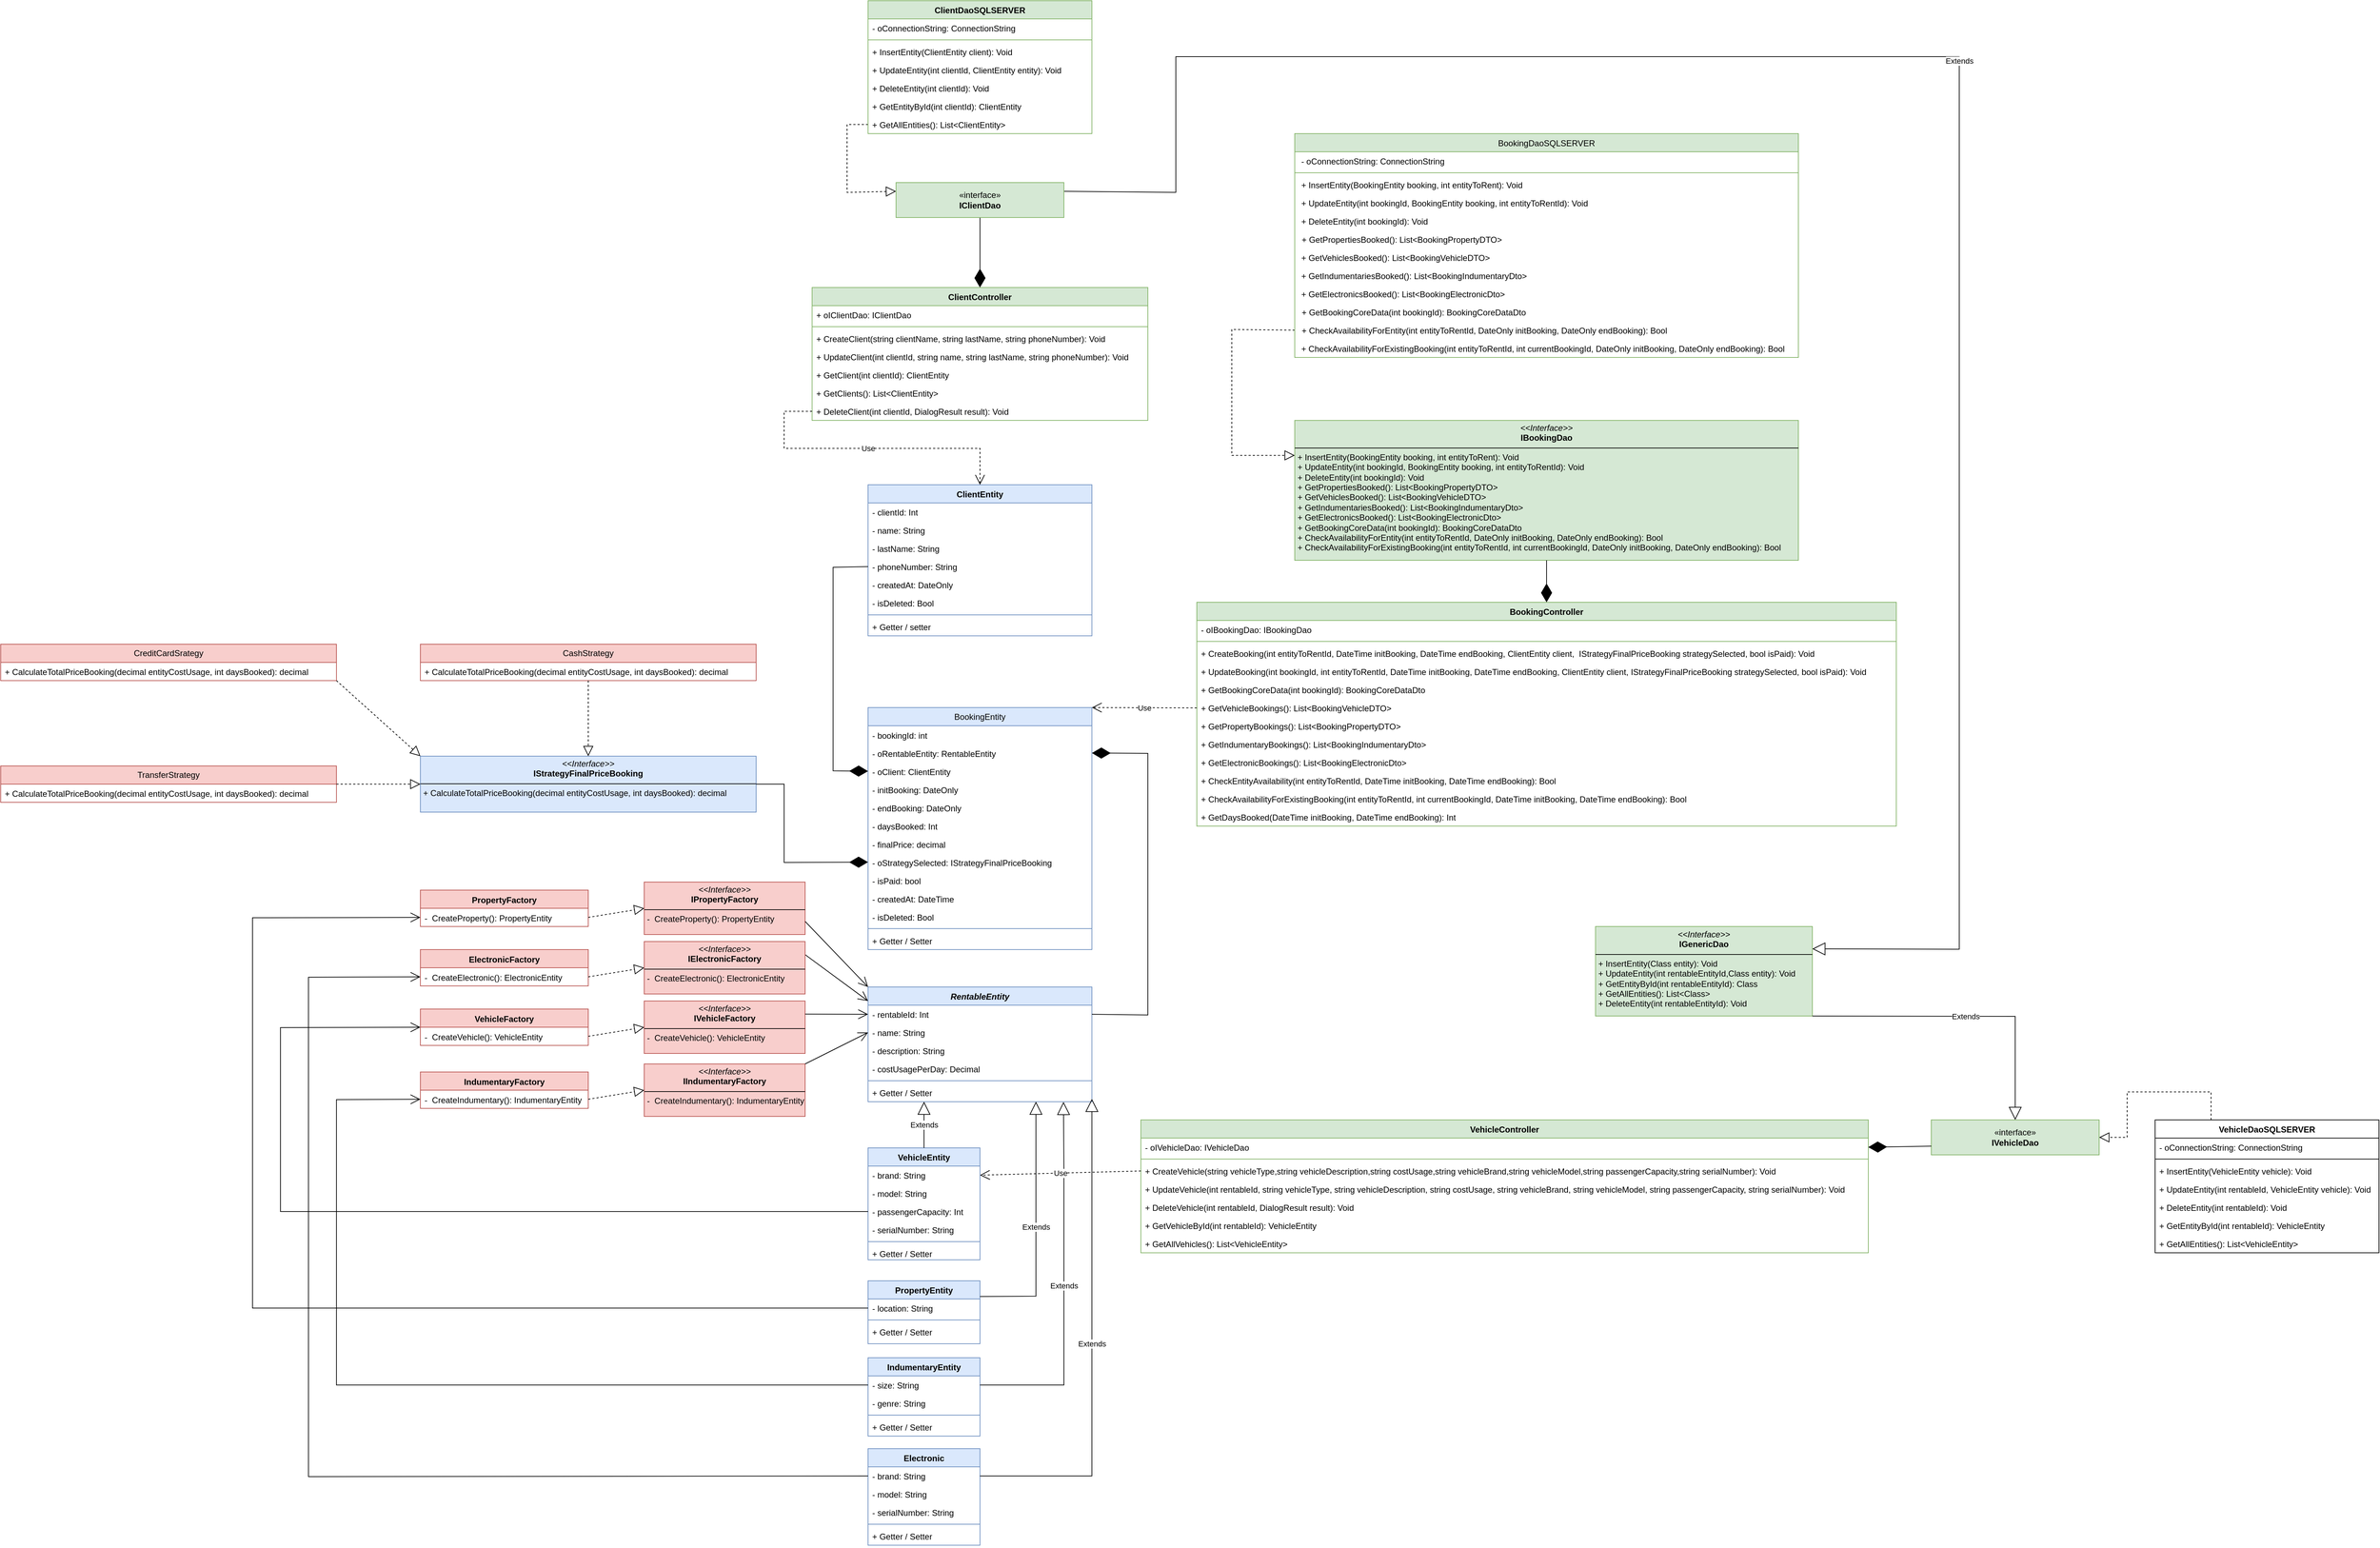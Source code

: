 <mxfile version="26.1.0">
  <diagram id="C5RBs43oDa-KdzZeNtuy" name="Page-1">
    <mxGraphModel dx="2759" dy="1762" grid="1" gridSize="10" guides="1" tooltips="1" connect="1" arrows="1" fold="1" page="1" pageScale="1" pageWidth="827" pageHeight="1169" math="0" shadow="0">
      <root>
        <mxCell id="WIyWlLk6GJQsqaUBKTNV-0" />
        <mxCell id="WIyWlLk6GJQsqaUBKTNV-1" parent="WIyWlLk6GJQsqaUBKTNV-0" />
        <mxCell id="m4PaVz9kTDVC2fhNwPpV-4" value="BookingEntity" style="swimlane;fontStyle=0;childLayout=stackLayout;horizontal=1;startSize=26;fillColor=#dae8fc;horizontalStack=0;resizeParent=1;resizeParentMax=0;resizeLast=0;collapsible=1;marginBottom=0;whiteSpace=wrap;html=1;strokeColor=#6c8ebf;" parent="WIyWlLk6GJQsqaUBKTNV-1" vertex="1">
          <mxGeometry x="320" y="250.5" width="320" height="346" as="geometry" />
        </mxCell>
        <mxCell id="m4PaVz9kTDVC2fhNwPpV-5" value="- bookingId: int" style="text;strokeColor=none;fillColor=none;align=left;verticalAlign=top;spacingLeft=4;spacingRight=4;overflow=hidden;rotatable=0;points=[[0,0.5],[1,0.5]];portConstraint=eastwest;whiteSpace=wrap;html=1;" parent="m4PaVz9kTDVC2fhNwPpV-4" vertex="1">
          <mxGeometry y="26" width="320" height="26" as="geometry" />
        </mxCell>
        <mxCell id="m4PaVz9kTDVC2fhNwPpV-6" value="- oRentableEntity: RentableEntity" style="text;strokeColor=none;fillColor=none;align=left;verticalAlign=top;spacingLeft=4;spacingRight=4;overflow=hidden;rotatable=0;points=[[0,0.5],[1,0.5]];portConstraint=eastwest;whiteSpace=wrap;html=1;" parent="m4PaVz9kTDVC2fhNwPpV-4" vertex="1">
          <mxGeometry y="52" width="320" height="26" as="geometry" />
        </mxCell>
        <mxCell id="-0rxYAURBGDoNV16Kf09-72" value="- oClient: ClientEntity" style="text;strokeColor=none;fillColor=none;align=left;verticalAlign=top;spacingLeft=4;spacingRight=4;overflow=hidden;rotatable=0;points=[[0,0.5],[1,0.5]];portConstraint=eastwest;whiteSpace=wrap;html=1;" parent="m4PaVz9kTDVC2fhNwPpV-4" vertex="1">
          <mxGeometry y="78" width="320" height="26" as="geometry" />
        </mxCell>
        <mxCell id="-0rxYAURBGDoNV16Kf09-1" value="- initBooking: DateOnly" style="text;strokeColor=none;fillColor=none;align=left;verticalAlign=top;spacingLeft=4;spacingRight=4;overflow=hidden;rotatable=0;points=[[0,0.5],[1,0.5]];portConstraint=eastwest;whiteSpace=wrap;html=1;" parent="m4PaVz9kTDVC2fhNwPpV-4" vertex="1">
          <mxGeometry y="104" width="320" height="26" as="geometry" />
        </mxCell>
        <mxCell id="-0rxYAURBGDoNV16Kf09-2" value="- endBooking: DateOnly" style="text;strokeColor=none;fillColor=none;align=left;verticalAlign=top;spacingLeft=4;spacingRight=4;overflow=hidden;rotatable=0;points=[[0,0.5],[1,0.5]];portConstraint=eastwest;whiteSpace=wrap;html=1;" parent="m4PaVz9kTDVC2fhNwPpV-4" vertex="1">
          <mxGeometry y="130" width="320" height="26" as="geometry" />
        </mxCell>
        <mxCell id="m4PaVz9kTDVC2fhNwPpV-25" value="- daysBooked: Int" style="text;strokeColor=none;fillColor=none;align=left;verticalAlign=top;spacingLeft=4;spacingRight=4;overflow=hidden;rotatable=0;points=[[0,0.5],[1,0.5]];portConstraint=eastwest;whiteSpace=wrap;html=1;" parent="m4PaVz9kTDVC2fhNwPpV-4" vertex="1">
          <mxGeometry y="156" width="320" height="26" as="geometry" />
        </mxCell>
        <mxCell id="-0rxYAURBGDoNV16Kf09-3" value="- finalPrice: decimal" style="text;strokeColor=none;fillColor=none;align=left;verticalAlign=top;spacingLeft=4;spacingRight=4;overflow=hidden;rotatable=0;points=[[0,0.5],[1,0.5]];portConstraint=eastwest;whiteSpace=wrap;html=1;" parent="m4PaVz9kTDVC2fhNwPpV-4" vertex="1">
          <mxGeometry y="182" width="320" height="26" as="geometry" />
        </mxCell>
        <mxCell id="m4PaVz9kTDVC2fhNwPpV-8" value="- oStrategySelected: IStrategyFinalPriceBooking" style="text;strokeColor=none;fillColor=none;align=left;verticalAlign=top;spacingLeft=4;spacingRight=4;overflow=hidden;rotatable=0;points=[[0,0.5],[1,0.5]];portConstraint=eastwest;whiteSpace=wrap;html=1;" parent="m4PaVz9kTDVC2fhNwPpV-4" vertex="1">
          <mxGeometry y="208" width="320" height="26" as="geometry" />
        </mxCell>
        <mxCell id="-0rxYAURBGDoNV16Kf09-4" value="- isPaid: bool" style="text;strokeColor=none;fillColor=none;align=left;verticalAlign=top;spacingLeft=4;spacingRight=4;overflow=hidden;rotatable=0;points=[[0,0.5],[1,0.5]];portConstraint=eastwest;whiteSpace=wrap;html=1;" parent="m4PaVz9kTDVC2fhNwPpV-4" vertex="1">
          <mxGeometry y="234" width="320" height="26" as="geometry" />
        </mxCell>
        <mxCell id="PpOj1krbx0FKZyaxwS8G-9" value="- createdAt: DateTime" style="text;strokeColor=none;fillColor=none;align=left;verticalAlign=top;spacingLeft=4;spacingRight=4;overflow=hidden;rotatable=0;points=[[0,0.5],[1,0.5]];portConstraint=eastwest;whiteSpace=wrap;html=1;" vertex="1" parent="m4PaVz9kTDVC2fhNwPpV-4">
          <mxGeometry y="260" width="320" height="26" as="geometry" />
        </mxCell>
        <mxCell id="PpOj1krbx0FKZyaxwS8G-10" value="- isDeleted: Bool" style="text;strokeColor=none;fillColor=none;align=left;verticalAlign=top;spacingLeft=4;spacingRight=4;overflow=hidden;rotatable=0;points=[[0,0.5],[1,0.5]];portConstraint=eastwest;whiteSpace=wrap;html=1;" vertex="1" parent="m4PaVz9kTDVC2fhNwPpV-4">
          <mxGeometry y="286" width="320" height="26" as="geometry" />
        </mxCell>
        <mxCell id="-0rxYAURBGDoNV16Kf09-71" value="" style="line;strokeWidth=1;fillColor=none;align=left;verticalAlign=middle;spacingTop=-1;spacingLeft=3;spacingRight=3;rotatable=0;labelPosition=right;points=[];portConstraint=eastwest;strokeColor=inherit;" parent="m4PaVz9kTDVC2fhNwPpV-4" vertex="1">
          <mxGeometry y="312" width="320" height="8" as="geometry" />
        </mxCell>
        <mxCell id="-0rxYAURBGDoNV16Kf09-70" value="+ Getter / Setter" style="text;strokeColor=none;fillColor=none;align=left;verticalAlign=top;spacingLeft=4;spacingRight=4;overflow=hidden;rotatable=0;points=[[0,0.5],[1,0.5]];portConstraint=eastwest;whiteSpace=wrap;html=1;" parent="m4PaVz9kTDVC2fhNwPpV-4" vertex="1">
          <mxGeometry y="320" width="320" height="26" as="geometry" />
        </mxCell>
        <mxCell id="m4PaVz9kTDVC2fhNwPpV-11" value="&lt;p style=&quot;margin:0px;margin-top:4px;text-align:center;&quot;&gt;&lt;i&gt;&amp;lt;&amp;lt;Interface&amp;gt;&amp;gt;&lt;/i&gt;&lt;br&gt;&lt;b&gt;IStrategyFinalPriceBooking&lt;/b&gt;&lt;/p&gt;&lt;hr size=&quot;1&quot; style=&quot;border-style:solid;&quot;&gt;&lt;p style=&quot;margin:0px;margin-left:4px;&quot;&gt;+ CalculateTotalPriceBooking(decimal entityCostUsage, int daysBooked): decimal&lt;/p&gt;" style="verticalAlign=top;align=left;overflow=fill;html=1;whiteSpace=wrap;fillColor=#dae8fc;strokeColor=#6c8ebf;shadow=0;fillStyle=auto;" parent="WIyWlLk6GJQsqaUBKTNV-1" vertex="1">
          <mxGeometry x="-320" y="320" width="480" height="80" as="geometry" />
        </mxCell>
        <mxCell id="m4PaVz9kTDVC2fhNwPpV-12" value="" style="endArrow=diamondThin;endFill=1;endSize=24;html=1;rounded=0;entryX=0;entryY=0.5;entryDx=0;entryDy=0;exitX=1;exitY=0.5;exitDx=0;exitDy=0;" parent="WIyWlLk6GJQsqaUBKTNV-1" source="m4PaVz9kTDVC2fhNwPpV-11" edge="1" target="m4PaVz9kTDVC2fhNwPpV-8">
          <mxGeometry width="160" relative="1" as="geometry">
            <mxPoint x="170" y="370" as="sourcePoint" />
            <mxPoint x="320" y="359.004" as="targetPoint" />
            <Array as="points">
              <mxPoint x="200" y="360" />
              <mxPoint x="200" y="472" />
            </Array>
          </mxGeometry>
        </mxCell>
        <mxCell id="m4PaVz9kTDVC2fhNwPpV-14" value="CashStrategy" style="swimlane;fontStyle=0;childLayout=stackLayout;horizontal=1;startSize=26;fillColor=#f8cecc;horizontalStack=0;resizeParent=1;resizeParentMax=0;resizeLast=0;collapsible=1;marginBottom=0;whiteSpace=wrap;html=1;strokeColor=#b85450;" parent="WIyWlLk6GJQsqaUBKTNV-1" vertex="1">
          <mxGeometry x="-320" y="160" width="480" height="52" as="geometry" />
        </mxCell>
        <mxCell id="m4PaVz9kTDVC2fhNwPpV-15" value="+ CalculateTotalPriceBooking(decimal entityCostUsage, int daysBooked): decimal" style="text;strokeColor=none;fillColor=none;align=left;verticalAlign=top;spacingLeft=4;spacingRight=4;overflow=hidden;rotatable=0;points=[[0,0.5],[1,0.5]];portConstraint=eastwest;whiteSpace=wrap;html=1;" parent="m4PaVz9kTDVC2fhNwPpV-14" vertex="1">
          <mxGeometry y="26" width="480" height="26" as="geometry" />
        </mxCell>
        <mxCell id="m4PaVz9kTDVC2fhNwPpV-18" value="CreditCardSrategy" style="swimlane;fontStyle=0;childLayout=stackLayout;horizontal=1;startSize=26;fillColor=#f8cecc;horizontalStack=0;resizeParent=1;resizeParentMax=0;resizeLast=0;collapsible=1;marginBottom=0;whiteSpace=wrap;html=1;strokeColor=#b85450;" parent="WIyWlLk6GJQsqaUBKTNV-1" vertex="1">
          <mxGeometry x="-920" y="160" width="480" height="52" as="geometry" />
        </mxCell>
        <mxCell id="m4PaVz9kTDVC2fhNwPpV-19" value="+ CalculateTotalPriceBooking(decimal entityCostUsage, int daysBooked): decimal" style="text;strokeColor=none;fillColor=none;align=left;verticalAlign=top;spacingLeft=4;spacingRight=4;overflow=hidden;rotatable=0;points=[[0,0.5],[1,0.5]];portConstraint=eastwest;whiteSpace=wrap;html=1;" parent="m4PaVz9kTDVC2fhNwPpV-18" vertex="1">
          <mxGeometry y="26" width="480" height="26" as="geometry" />
        </mxCell>
        <mxCell id="m4PaVz9kTDVC2fhNwPpV-20" value="TransferStrategy" style="swimlane;fontStyle=0;childLayout=stackLayout;horizontal=1;startSize=26;fillColor=#f8cecc;horizontalStack=0;resizeParent=1;resizeParentMax=0;resizeLast=0;collapsible=1;marginBottom=0;whiteSpace=wrap;html=1;strokeColor=#b85450;" parent="WIyWlLk6GJQsqaUBKTNV-1" vertex="1">
          <mxGeometry x="-920" y="334" width="480" height="52" as="geometry" />
        </mxCell>
        <mxCell id="m4PaVz9kTDVC2fhNwPpV-21" value="+ CalculateTotalPriceBooking(decimal entityCostUsage, int daysBooked): decimal" style="text;strokeColor=none;fillColor=none;align=left;verticalAlign=top;spacingLeft=4;spacingRight=4;overflow=hidden;rotatable=0;points=[[0,0.5],[1,0.5]];portConstraint=eastwest;whiteSpace=wrap;html=1;" parent="m4PaVz9kTDVC2fhNwPpV-20" vertex="1">
          <mxGeometry y="26" width="480" height="26" as="geometry" />
        </mxCell>
        <mxCell id="m4PaVz9kTDVC2fhNwPpV-22" value="" style="endArrow=block;dashed=1;endFill=0;endSize=12;html=1;rounded=0;exitX=1;exitY=0.5;exitDx=0;exitDy=0;entryX=0;entryY=0.5;entryDx=0;entryDy=0;" parent="WIyWlLk6GJQsqaUBKTNV-1" source="m4PaVz9kTDVC2fhNwPpV-20" target="m4PaVz9kTDVC2fhNwPpV-11" edge="1">
          <mxGeometry width="160" relative="1" as="geometry">
            <mxPoint x="-560" y="470" as="sourcePoint" />
            <mxPoint x="-400" y="470" as="targetPoint" />
          </mxGeometry>
        </mxCell>
        <mxCell id="m4PaVz9kTDVC2fhNwPpV-23" value="" style="endArrow=block;dashed=1;endFill=0;endSize=12;html=1;rounded=0;exitX=1;exitY=1;exitDx=0;exitDy=0;entryX=0;entryY=0;entryDx=0;entryDy=0;" parent="WIyWlLk6GJQsqaUBKTNV-1" source="m4PaVz9kTDVC2fhNwPpV-18" target="m4PaVz9kTDVC2fhNwPpV-11" edge="1">
          <mxGeometry width="160" relative="1" as="geometry">
            <mxPoint x="-473" y="250" as="sourcePoint" />
            <mxPoint x="-353" y="250" as="targetPoint" />
          </mxGeometry>
        </mxCell>
        <mxCell id="m4PaVz9kTDVC2fhNwPpV-24" value="" style="endArrow=block;dashed=1;endFill=0;endSize=12;html=1;rounded=0;exitX=0.5;exitY=1;exitDx=0;exitDy=0;entryX=0.5;entryY=0;entryDx=0;entryDy=0;" parent="WIyWlLk6GJQsqaUBKTNV-1" source="m4PaVz9kTDVC2fhNwPpV-14" target="m4PaVz9kTDVC2fhNwPpV-11" edge="1">
          <mxGeometry width="160" relative="1" as="geometry">
            <mxPoint x="-230" y="270" as="sourcePoint" />
            <mxPoint x="-110" y="270" as="targetPoint" />
          </mxGeometry>
        </mxCell>
        <mxCell id="m4PaVz9kTDVC2fhNwPpV-26" value="&lt;div&gt;&lt;i&gt;RentableEntity&lt;/i&gt;&lt;/div&gt;" style="swimlane;fontStyle=1;align=center;verticalAlign=top;childLayout=stackLayout;horizontal=1;startSize=26;horizontalStack=0;resizeParent=1;resizeParentMax=0;resizeLast=0;collapsible=1;marginBottom=0;whiteSpace=wrap;html=1;fillColor=#dae8fc;strokeColor=#6c8ebf;" parent="WIyWlLk6GJQsqaUBKTNV-1" vertex="1">
          <mxGeometry x="320" y="650" width="320" height="164" as="geometry" />
        </mxCell>
        <mxCell id="m4PaVz9kTDVC2fhNwPpV-27" value="- rentableId: Int" style="text;strokeColor=none;fillColor=none;align=left;verticalAlign=top;spacingLeft=4;spacingRight=4;overflow=hidden;rotatable=0;points=[[0,0.5],[1,0.5]];portConstraint=eastwest;whiteSpace=wrap;html=1;" parent="m4PaVz9kTDVC2fhNwPpV-26" vertex="1">
          <mxGeometry y="26" width="320" height="26" as="geometry" />
        </mxCell>
        <mxCell id="m4PaVz9kTDVC2fhNwPpV-30" value="- name: String" style="text;strokeColor=none;fillColor=none;align=left;verticalAlign=top;spacingLeft=4;spacingRight=4;overflow=hidden;rotatable=0;points=[[0,0.5],[1,0.5]];portConstraint=eastwest;whiteSpace=wrap;html=1;" parent="m4PaVz9kTDVC2fhNwPpV-26" vertex="1">
          <mxGeometry y="52" width="320" height="26" as="geometry" />
        </mxCell>
        <mxCell id="m4PaVz9kTDVC2fhNwPpV-31" value="- description: String" style="text;strokeColor=none;fillColor=none;align=left;verticalAlign=top;spacingLeft=4;spacingRight=4;overflow=hidden;rotatable=0;points=[[0,0.5],[1,0.5]];portConstraint=eastwest;whiteSpace=wrap;html=1;" parent="m4PaVz9kTDVC2fhNwPpV-26" vertex="1">
          <mxGeometry y="78" width="320" height="26" as="geometry" />
        </mxCell>
        <mxCell id="m4PaVz9kTDVC2fhNwPpV-32" value="- costUsagePerDay: Decimal" style="text;strokeColor=none;fillColor=none;align=left;verticalAlign=top;spacingLeft=4;spacingRight=4;overflow=hidden;rotatable=0;points=[[0,0.5],[1,0.5]];portConstraint=eastwest;whiteSpace=wrap;html=1;" parent="m4PaVz9kTDVC2fhNwPpV-26" vertex="1">
          <mxGeometry y="104" width="320" height="26" as="geometry" />
        </mxCell>
        <mxCell id="-0rxYAURBGDoNV16Kf09-69" value="" style="line;strokeWidth=1;fillColor=none;align=left;verticalAlign=middle;spacingTop=-1;spacingLeft=3;spacingRight=3;rotatable=0;labelPosition=right;points=[];portConstraint=eastwest;strokeColor=inherit;" parent="m4PaVz9kTDVC2fhNwPpV-26" vertex="1">
          <mxGeometry y="130" width="320" height="8" as="geometry" />
        </mxCell>
        <mxCell id="-0rxYAURBGDoNV16Kf09-68" value="+ Getter / Setter" style="text;strokeColor=none;fillColor=none;align=left;verticalAlign=top;spacingLeft=4;spacingRight=4;overflow=hidden;rotatable=0;points=[[0,0.5],[1,0.5]];portConstraint=eastwest;whiteSpace=wrap;html=1;" parent="m4PaVz9kTDVC2fhNwPpV-26" vertex="1">
          <mxGeometry y="138" width="320" height="26" as="geometry" />
        </mxCell>
        <mxCell id="qjLI-L57XUs-h8wpZ4Zj-0" value="" style="endArrow=diamondThin;endFill=1;endSize=24;html=1;rounded=0;exitX=1;exitY=0.5;exitDx=0;exitDy=0;entryX=1;entryY=0.5;entryDx=0;entryDy=0;" parent="WIyWlLk6GJQsqaUBKTNV-1" source="m4PaVz9kTDVC2fhNwPpV-27" target="m4PaVz9kTDVC2fhNwPpV-6" edge="1">
          <mxGeometry width="160" relative="1" as="geometry">
            <mxPoint x="350" y="540" as="sourcePoint" />
            <mxPoint x="587" y="590" as="targetPoint" />
            <Array as="points">
              <mxPoint x="720" y="690" />
              <mxPoint x="720" y="316" />
            </Array>
          </mxGeometry>
        </mxCell>
        <mxCell id="gw679d61oDOW8X4mK3xs-9" value="BookingController" style="swimlane;fontStyle=1;align=center;verticalAlign=top;childLayout=stackLayout;horizontal=1;startSize=26;horizontalStack=0;resizeParent=1;resizeParentMax=0;resizeLast=0;collapsible=1;marginBottom=0;whiteSpace=wrap;html=1;fillColor=#d5e8d4;strokeColor=#82b366;" parent="WIyWlLk6GJQsqaUBKTNV-1" vertex="1">
          <mxGeometry x="790" y="100" width="1000" height="320" as="geometry" />
        </mxCell>
        <mxCell id="gw679d61oDOW8X4mK3xs-13" value="- oIBookingDao: IBookingDao" style="text;strokeColor=none;fillColor=none;align=left;verticalAlign=top;spacingLeft=4;spacingRight=4;overflow=hidden;rotatable=0;points=[[0,0.5],[1,0.5]];portConstraint=eastwest;whiteSpace=wrap;html=1;" parent="gw679d61oDOW8X4mK3xs-9" vertex="1">
          <mxGeometry y="26" width="1000" height="26" as="geometry" />
        </mxCell>
        <mxCell id="gw679d61oDOW8X4mK3xs-11" value="" style="line;strokeWidth=1;fillColor=none;align=left;verticalAlign=middle;spacingTop=-1;spacingLeft=3;spacingRight=3;rotatable=0;labelPosition=right;points=[];portConstraint=eastwest;strokeColor=inherit;" parent="gw679d61oDOW8X4mK3xs-9" vertex="1">
          <mxGeometry y="52" width="1000" height="8" as="geometry" />
        </mxCell>
        <mxCell id="gw679d61oDOW8X4mK3xs-12" value="+ CreateBooking(int entityToRentId, DateTime initBooking, DateTime endBooking, ClientEntity client,&amp;nbsp; IStrategyFinalPriceBooking strategySelected, bool isPaid): Void" style="text;strokeColor=none;fillColor=none;align=left;verticalAlign=top;spacingLeft=4;spacingRight=4;overflow=hidden;rotatable=0;points=[[0,0.5],[1,0.5]];portConstraint=eastwest;whiteSpace=wrap;html=1;" parent="gw679d61oDOW8X4mK3xs-9" vertex="1">
          <mxGeometry y="60" width="1000" height="26" as="geometry" />
        </mxCell>
        <mxCell id="gw679d61oDOW8X4mK3xs-14" value="+&amp;nbsp;UpdateBooking(int bookingId, int entityToRentId, DateTime initBooking, DateTime endBooking, ClientEntity client, IStrategyFinalPriceBooking strategySelected, bool isPaid): Void" style="text;strokeColor=none;fillColor=none;align=left;verticalAlign=top;spacingLeft=4;spacingRight=4;overflow=hidden;rotatable=0;points=[[0,0.5],[1,0.5]];portConstraint=eastwest;whiteSpace=wrap;html=1;" parent="gw679d61oDOW8X4mK3xs-9" vertex="1">
          <mxGeometry y="86" width="1000" height="26" as="geometry" />
        </mxCell>
        <mxCell id="gw679d61oDOW8X4mK3xs-15" value="+ GetBookingCoreData(int bookingId): BookingCoreDataDto&amp;nbsp;" style="text;strokeColor=none;fillColor=none;align=left;verticalAlign=top;spacingLeft=4;spacingRight=4;overflow=hidden;rotatable=0;points=[[0,0.5],[1,0.5]];portConstraint=eastwest;whiteSpace=wrap;html=1;" parent="gw679d61oDOW8X4mK3xs-9" vertex="1">
          <mxGeometry y="112" width="1000" height="26" as="geometry" />
        </mxCell>
        <mxCell id="gw679d61oDOW8X4mK3xs-16" value="+&amp;nbsp;GetVehicleBookings():&amp;nbsp;List&amp;lt;BookingVehicleDTO&amp;gt;&amp;nbsp;" style="text;strokeColor=none;fillColor=none;align=left;verticalAlign=top;spacingLeft=4;spacingRight=4;overflow=hidden;rotatable=0;points=[[0,0.5],[1,0.5]];portConstraint=eastwest;whiteSpace=wrap;html=1;" parent="gw679d61oDOW8X4mK3xs-9" vertex="1">
          <mxGeometry y="138" width="1000" height="26" as="geometry" />
        </mxCell>
        <mxCell id="gw679d61oDOW8X4mK3xs-17" value="+&amp;nbsp;GetPropertyBookings():&amp;nbsp;List&amp;lt;BookingPropertyDTO&amp;gt;&amp;nbsp;" style="text;strokeColor=none;fillColor=none;align=left;verticalAlign=top;spacingLeft=4;spacingRight=4;overflow=hidden;rotatable=0;points=[[0,0.5],[1,0.5]];portConstraint=eastwest;whiteSpace=wrap;html=1;" parent="gw679d61oDOW8X4mK3xs-9" vertex="1">
          <mxGeometry y="164" width="1000" height="26" as="geometry" />
        </mxCell>
        <mxCell id="PpOj1krbx0FKZyaxwS8G-13" value="+&amp;nbsp;GetIndumentaryBookings():&amp;nbsp;List&amp;lt;BookingIndumentaryDto&amp;gt;&amp;nbsp;" style="text;strokeColor=none;fillColor=none;align=left;verticalAlign=top;spacingLeft=4;spacingRight=4;overflow=hidden;rotatable=0;points=[[0,0.5],[1,0.5]];portConstraint=eastwest;whiteSpace=wrap;html=1;" vertex="1" parent="gw679d61oDOW8X4mK3xs-9">
          <mxGeometry y="190" width="1000" height="26" as="geometry" />
        </mxCell>
        <mxCell id="PpOj1krbx0FKZyaxwS8G-14" value="+&amp;nbsp;GetElectronicBookings():&amp;nbsp;List&amp;lt;BookingElectronicDto&amp;gt;&amp;nbsp;" style="text;strokeColor=none;fillColor=none;align=left;verticalAlign=top;spacingLeft=4;spacingRight=4;overflow=hidden;rotatable=0;points=[[0,0.5],[1,0.5]];portConstraint=eastwest;whiteSpace=wrap;html=1;" vertex="1" parent="gw679d61oDOW8X4mK3xs-9">
          <mxGeometry y="216" width="1000" height="26" as="geometry" />
        </mxCell>
        <mxCell id="PpOj1krbx0FKZyaxwS8G-15" value="+&amp;nbsp;CheckEntityAvailability(int entityToRentId, DateTime initBooking, DateTime endBooking): Bool" style="text;strokeColor=none;fillColor=none;align=left;verticalAlign=top;spacingLeft=4;spacingRight=4;overflow=hidden;rotatable=0;points=[[0,0.5],[1,0.5]];portConstraint=eastwest;whiteSpace=wrap;html=1;" vertex="1" parent="gw679d61oDOW8X4mK3xs-9">
          <mxGeometry y="242" width="1000" height="26" as="geometry" />
        </mxCell>
        <mxCell id="PpOj1krbx0FKZyaxwS8G-16" value="+&amp;nbsp;CheckAvailabilityForExistingBooking(int entityToRentId, int currentBookingId, DateTime initBooking, DateTime endBooking): Bool" style="text;strokeColor=none;fillColor=none;align=left;verticalAlign=top;spacingLeft=4;spacingRight=4;overflow=hidden;rotatable=0;points=[[0,0.5],[1,0.5]];portConstraint=eastwest;whiteSpace=wrap;html=1;" vertex="1" parent="gw679d61oDOW8X4mK3xs-9">
          <mxGeometry y="268" width="1000" height="26" as="geometry" />
        </mxCell>
        <mxCell id="PpOj1krbx0FKZyaxwS8G-17" value="+&amp;nbsp;GetDaysBooked(DateTime initBooking, DateTime endBooking): Int" style="text;strokeColor=none;fillColor=none;align=left;verticalAlign=top;spacingLeft=4;spacingRight=4;overflow=hidden;rotatable=0;points=[[0,0.5],[1,0.5]];portConstraint=eastwest;whiteSpace=wrap;html=1;" vertex="1" parent="gw679d61oDOW8X4mK3xs-9">
          <mxGeometry y="294" width="1000" height="26" as="geometry" />
        </mxCell>
        <mxCell id="gw679d61oDOW8X4mK3xs-18" value="Use" style="endArrow=open;endSize=12;dashed=1;html=1;rounded=0;entryX=1;entryY=0;entryDx=0;entryDy=0;exitX=0;exitY=0.5;exitDx=0;exitDy=0;" parent="WIyWlLk6GJQsqaUBKTNV-1" source="gw679d61oDOW8X4mK3xs-16" target="m4PaVz9kTDVC2fhNwPpV-4" edge="1">
          <mxGeometry width="160" relative="1" as="geometry">
            <mxPoint x="645" y="170" as="sourcePoint" />
            <mxPoint x="646" y="240" as="targetPoint" />
          </mxGeometry>
        </mxCell>
        <mxCell id="gw679d61oDOW8X4mK3xs-19" value="&lt;p style=&quot;margin:0px;margin-top:4px;text-align:center;&quot;&gt;&lt;i&gt;&amp;lt;&amp;lt;Interface&amp;gt;&amp;gt;&lt;/i&gt;&lt;br&gt;&lt;b&gt;IBookingDao&lt;/b&gt;&lt;/p&gt;&lt;hr size=&quot;1&quot; style=&quot;border-style:solid;&quot;&gt;&lt;p style=&quot;margin: 0px 0px 0px 4px;&quot;&gt;&lt;span style=&quot;background-color: transparent; color: light-dark(rgb(0, 0, 0), rgb(255, 255, 255));&quot;&gt;+&amp;nbsp;&lt;/span&gt;&lt;span style=&quot;background-color: transparent; color: light-dark(rgb(0, 0, 0), rgb(255, 255, 255));&quot;&gt;InsertEntity(BookingEntity booking, int entityToRent): Void&lt;/span&gt;&lt;/p&gt;&lt;p style=&quot;margin: 0px 0px 0px 4px;&quot;&gt;&lt;span style=&quot;background-color: transparent; color: light-dark(rgb(0, 0, 0), rgb(255, 255, 255));&quot;&gt;+&amp;nbsp;&lt;/span&gt;&lt;span style=&quot;background-color: transparent;&quot;&gt;UpdateEntity(int bookingId, BookingEntity booking, int entityToRentId): Void&lt;/span&gt;&lt;/p&gt;&lt;p style=&quot;margin: 0px 0px 0px 4px;&quot;&gt;&lt;span style=&quot;background-color: transparent; color: light-dark(rgb(0, 0, 0), rgb(255, 255, 255));&quot;&gt;+&amp;nbsp;&lt;/span&gt;&lt;span style=&quot;background-color: transparent;&quot;&gt;DeleteEntity(int bookingId): Void&lt;/span&gt;&lt;span style=&quot;background-color: transparent; color: light-dark(rgb(0, 0, 0), rgb(255, 255, 255));&quot;&gt;&amp;nbsp;&lt;/span&gt;&lt;/p&gt;&lt;p style=&quot;margin: 0px 0px 0px 4px;&quot;&gt;&lt;span style=&quot;background-color: transparent; color: light-dark(rgb(0, 0, 0), rgb(255, 255, 255));&quot;&gt;+&amp;nbsp;&lt;/span&gt;&lt;span style=&quot;background-color: transparent;&quot;&gt;GetPropertiesBooked():&amp;nbsp;&lt;/span&gt;&lt;span style=&quot;background-color: transparent;&quot;&gt;List&amp;lt;BookingPropertyDTO&amp;gt;&lt;/span&gt;&lt;/p&gt;&lt;p style=&quot;margin: 0px 0px 0px 4px;&quot;&gt;&lt;span style=&quot;background-color: transparent; color: light-dark(rgb(0, 0, 0), rgb(255, 255, 255));&quot;&gt;+&amp;nbsp;&lt;/span&gt;&lt;span style=&quot;background-color: transparent;&quot;&gt;GetVehiclesBooked():&amp;nbsp;&lt;/span&gt;&lt;span style=&quot;background-color: transparent;&quot;&gt;List&amp;lt;BookingVehicleDTO&amp;gt;&lt;/span&gt;&lt;/p&gt;&lt;p style=&quot;margin: 0px 0px 0px 4px;&quot;&gt;&lt;span style=&quot;background-color: transparent;&quot;&gt;+&amp;nbsp;&lt;/span&gt;&lt;span style=&quot;background-color: transparent;&quot;&gt;GetIndumentariesBooked():&amp;nbsp;&lt;/span&gt;&lt;span style=&quot;background-color: transparent;&quot;&gt;List&amp;lt;BookingIndumentaryDto&amp;gt;&lt;/span&gt;&lt;/p&gt;&lt;p style=&quot;margin: 0px 0px 0px 4px;&quot;&gt;&lt;span style=&quot;background-color: transparent;&quot;&gt;+&amp;nbsp;&lt;/span&gt;&lt;span style=&quot;background-color: transparent;&quot;&gt;GetElectronicsBooked():&amp;nbsp;&lt;/span&gt;&lt;span style=&quot;background-color: transparent;&quot;&gt;List&amp;lt;BookingElectronicDto&amp;gt;&lt;/span&gt;&lt;/p&gt;&lt;p style=&quot;margin: 0px 0px 0px 4px;&quot;&gt;&lt;span style=&quot;background-color: transparent;&quot;&gt;+&amp;nbsp;&lt;/span&gt;&lt;span style=&quot;background-color: transparent;&quot;&gt;GetBookingCoreData(int bookingId):&amp;nbsp;&lt;/span&gt;&lt;span style=&quot;background-color: transparent;&quot;&gt;BookingCoreDataDto&lt;/span&gt;&lt;span style=&quot;background-color: transparent; color: light-dark(rgb(0, 0, 0), rgb(255, 255, 255));&quot;&gt;&amp;nbsp;&lt;/span&gt;&lt;/p&gt;&lt;p style=&quot;margin: 0px 0px 0px 4px;&quot;&gt;+&amp;nbsp;CheckAvailabilityForEntity(int entityToRentId, DateOnly initBooking, DateOnly endBooking): Bool&lt;/p&gt;&lt;p style=&quot;margin: 0px 0px 0px 4px;&quot;&gt;+&amp;nbsp;CheckAvailabilityForExistingBooking(int entityToRentId, int currentBookingId, DateOnly initBooking, DateOnly endBooking): Bool&lt;/p&gt;" style="verticalAlign=top;align=left;overflow=fill;html=1;whiteSpace=wrap;fillColor=#d5e8d4;strokeColor=#82b366;" parent="WIyWlLk6GJQsqaUBKTNV-1" vertex="1">
          <mxGeometry x="930" y="-160" width="720" height="200" as="geometry" />
        </mxCell>
        <mxCell id="gw679d61oDOW8X4mK3xs-20" value="" style="endArrow=diamondThin;endFill=1;endSize=24;html=1;rounded=0;entryX=0.5;entryY=0;entryDx=0;entryDy=0;exitX=0.5;exitY=1;exitDx=0;exitDy=0;" parent="WIyWlLk6GJQsqaUBKTNV-1" source="gw679d61oDOW8X4mK3xs-19" edge="1" target="gw679d61oDOW8X4mK3xs-9">
          <mxGeometry width="160" relative="1" as="geometry">
            <mxPoint x="1050" y="-110" as="sourcePoint" />
            <mxPoint x="1080" y="39" as="targetPoint" />
            <Array as="points">
              <mxPoint x="1290" y="60" />
            </Array>
          </mxGeometry>
        </mxCell>
        <mxCell id="gw679d61oDOW8X4mK3xs-44" value="" style="endArrow=block;dashed=1;endFill=0;endSize=12;html=1;rounded=0;entryX=0;entryY=0.25;entryDx=0;entryDy=0;exitX=0;exitY=0.5;exitDx=0;exitDy=0;" parent="WIyWlLk6GJQsqaUBKTNV-1" source="PpOj1krbx0FKZyaxwS8G-30" target="gw679d61oDOW8X4mK3xs-19" edge="1">
          <mxGeometry width="160" relative="1" as="geometry">
            <mxPoint x="1290" y="-420" as="sourcePoint" />
            <mxPoint x="1384" y="-81" as="targetPoint" />
            <Array as="points">
              <mxPoint x="840" y="-290" />
              <mxPoint x="840" y="-110" />
            </Array>
          </mxGeometry>
        </mxCell>
        <mxCell id="-0rxYAURBGDoNV16Kf09-5" value="" style="endArrow=open;endFill=1;endSize=12;html=1;rounded=0;exitX=1;exitY=0.25;exitDx=0;exitDy=0;" parent="WIyWlLk6GJQsqaUBKTNV-1" source="-0rxYAURBGDoNV16Kf09-6" edge="1">
          <mxGeometry width="160" relative="1" as="geometry">
            <mxPoint x="160" y="670" as="sourcePoint" />
            <mxPoint x="320" y="670" as="targetPoint" />
          </mxGeometry>
        </mxCell>
        <mxCell id="-0rxYAURBGDoNV16Kf09-6" value="&lt;p style=&quot;margin:0px;margin-top:4px;text-align:center;&quot;&gt;&lt;i&gt;&amp;lt;&amp;lt;Interface&amp;gt;&amp;gt;&lt;/i&gt;&lt;br&gt;&lt;b&gt;IElectronicFactory&lt;/b&gt;&lt;/p&gt;&lt;hr size=&quot;1&quot; style=&quot;border-style:solid;&quot;&gt;&lt;p style=&quot;margin:0px;margin-left:4px;&quot;&gt;-&amp;nbsp; CreateElectronic():&amp;nbsp;&lt;span style=&quot;background-color: initial;&quot;&gt;ElectronicEntity&lt;/span&gt;&lt;/p&gt;&lt;p style=&quot;margin:0px;margin-left:4px;&quot;&gt;&lt;br&gt;&lt;/p&gt;" style="verticalAlign=top;align=left;overflow=fill;html=1;whiteSpace=wrap;fillColor=#f8cecc;strokeColor=#b85450;" parent="WIyWlLk6GJQsqaUBKTNV-1" vertex="1">
          <mxGeometry y="585" width="230" height="75" as="geometry" />
        </mxCell>
        <mxCell id="-0rxYAURBGDoNV16Kf09-7" value="&lt;p style=&quot;margin:0px;margin-top:4px;text-align:center;&quot;&gt;&lt;i&gt;&amp;lt;&amp;lt;Interface&amp;gt;&amp;gt;&lt;/i&gt;&lt;br&gt;&lt;b&gt;IVehicleFactory&lt;/b&gt;&lt;/p&gt;&lt;hr size=&quot;1&quot; style=&quot;border-style:solid;&quot;&gt;&lt;p style=&quot;margin:0px;margin-left:4px;&quot;&gt;-&amp;nbsp; CreateVehicle(): Vehicle&lt;span style=&quot;background-color: initial;&quot;&gt;Entity&lt;/span&gt;&lt;/p&gt;&lt;p style=&quot;margin:0px;margin-left:4px;&quot;&gt;&lt;br&gt;&lt;/p&gt;" style="verticalAlign=top;align=left;overflow=fill;html=1;whiteSpace=wrap;fillColor=#f8cecc;strokeColor=#b85450;" parent="WIyWlLk6GJQsqaUBKTNV-1" vertex="1">
          <mxGeometry y="670" width="230" height="75" as="geometry" />
        </mxCell>
        <mxCell id="-0rxYAURBGDoNV16Kf09-8" value="" style="endArrow=open;endFill=1;endSize=12;html=1;rounded=0;exitX=1;exitY=0.25;exitDx=0;exitDy=0;entryX=0;entryY=0.5;entryDx=0;entryDy=0;" parent="WIyWlLk6GJQsqaUBKTNV-1" source="-0rxYAURBGDoNV16Kf09-7" target="m4PaVz9kTDVC2fhNwPpV-27" edge="1">
          <mxGeometry width="160" relative="1" as="geometry">
            <mxPoint x="155" y="828" as="sourcePoint" />
            <mxPoint x="195" y="904" as="targetPoint" />
          </mxGeometry>
        </mxCell>
        <mxCell id="-0rxYAURBGDoNV16Kf09-9" value="&lt;p style=&quot;margin:0px;margin-top:4px;text-align:center;&quot;&gt;&lt;i&gt;&amp;lt;&amp;lt;Interface&amp;gt;&amp;gt;&lt;/i&gt;&lt;br&gt;&lt;b&gt;IIndumentaryFactory&lt;/b&gt;&lt;/p&gt;&lt;hr size=&quot;1&quot; style=&quot;border-style:solid;&quot;&gt;&lt;p style=&quot;margin:0px;margin-left:4px;&quot;&gt;-&amp;nbsp; CreateIndumentary(): Indumentary&lt;span style=&quot;background-color: initial;&quot;&gt;Entity&lt;/span&gt;&lt;/p&gt;&lt;p style=&quot;margin:0px;margin-left:4px;&quot;&gt;&lt;br&gt;&lt;/p&gt;" style="verticalAlign=top;align=left;overflow=fill;html=1;whiteSpace=wrap;fillColor=#f8cecc;strokeColor=#b85450;" parent="WIyWlLk6GJQsqaUBKTNV-1" vertex="1">
          <mxGeometry y="760" width="230" height="75" as="geometry" />
        </mxCell>
        <mxCell id="-0rxYAURBGDoNV16Kf09-10" value="" style="endArrow=open;endFill=1;endSize=12;html=1;rounded=0;exitX=1;exitY=0;exitDx=0;exitDy=0;entryX=0;entryY=0.5;entryDx=0;entryDy=0;" parent="WIyWlLk6GJQsqaUBKTNV-1" source="-0rxYAURBGDoNV16Kf09-9" target="m4PaVz9kTDVC2fhNwPpV-30" edge="1">
          <mxGeometry width="160" relative="1" as="geometry">
            <mxPoint x="240" y="828" as="sourcePoint" />
            <mxPoint x="330" y="827" as="targetPoint" />
          </mxGeometry>
        </mxCell>
        <mxCell id="-0rxYAURBGDoNV16Kf09-11" value="&lt;p style=&quot;margin:0px;margin-top:4px;text-align:center;&quot;&gt;&lt;i&gt;&amp;lt;&amp;lt;Interface&amp;gt;&amp;gt;&lt;/i&gt;&lt;br&gt;&lt;b&gt;IPropertyFactory&lt;/b&gt;&lt;/p&gt;&lt;hr size=&quot;1&quot; style=&quot;border-style:solid;&quot;&gt;&lt;p style=&quot;margin:0px;margin-left:4px;&quot;&gt;-&amp;nbsp; CreateProperty(): Property&lt;span style=&quot;background-color: initial;&quot;&gt;Entity&lt;/span&gt;&lt;/p&gt;&lt;p style=&quot;margin:0px;margin-left:4px;&quot;&gt;&lt;br&gt;&lt;/p&gt;" style="verticalAlign=top;align=left;overflow=fill;html=1;whiteSpace=wrap;fillColor=#f8cecc;strokeColor=#b85450;" parent="WIyWlLk6GJQsqaUBKTNV-1" vertex="1">
          <mxGeometry y="500" width="230" height="75" as="geometry" />
        </mxCell>
        <mxCell id="-0rxYAURBGDoNV16Kf09-12" value="" style="endArrow=open;endFill=1;endSize=12;html=1;rounded=0;exitX=1;exitY=0.75;exitDx=0;exitDy=0;entryX=0;entryY=0;entryDx=0;entryDy=0;" parent="WIyWlLk6GJQsqaUBKTNV-1" source="-0rxYAURBGDoNV16Kf09-11" target="m4PaVz9kTDVC2fhNwPpV-26" edge="1">
          <mxGeometry width="160" relative="1" as="geometry">
            <mxPoint x="270" y="560" as="sourcePoint" />
            <mxPoint x="360" y="626" as="targetPoint" />
          </mxGeometry>
        </mxCell>
        <mxCell id="-0rxYAURBGDoNV16Kf09-13" value="PropertyFactory&lt;div&gt;&lt;br&gt;&lt;/div&gt;" style="swimlane;fontStyle=1;align=center;verticalAlign=top;childLayout=stackLayout;horizontal=1;startSize=26;horizontalStack=0;resizeParent=1;resizeParentMax=0;resizeLast=0;collapsible=1;marginBottom=0;whiteSpace=wrap;html=1;fillColor=#f8cecc;strokeColor=#b85450;" parent="WIyWlLk6GJQsqaUBKTNV-1" vertex="1">
          <mxGeometry x="-320" y="511.5" width="240" height="52" as="geometry" />
        </mxCell>
        <mxCell id="-0rxYAURBGDoNV16Kf09-14" value="-&amp;nbsp; CreateProperty(): Property&lt;span style=&quot;background-color: initial;&quot;&gt;Entity&lt;/span&gt;" style="text;strokeColor=none;fillColor=none;align=left;verticalAlign=top;spacingLeft=4;spacingRight=4;overflow=hidden;rotatable=0;points=[[0,0.5],[1,0.5]];portConstraint=eastwest;whiteSpace=wrap;html=1;" parent="-0rxYAURBGDoNV16Kf09-13" vertex="1">
          <mxGeometry y="26" width="240" height="26" as="geometry" />
        </mxCell>
        <mxCell id="-0rxYAURBGDoNV16Kf09-17" value="ElectronicFactory&lt;div&gt;&lt;br&gt;&lt;/div&gt;" style="swimlane;fontStyle=1;align=center;verticalAlign=top;childLayout=stackLayout;horizontal=1;startSize=26;horizontalStack=0;resizeParent=1;resizeParentMax=0;resizeLast=0;collapsible=1;marginBottom=0;whiteSpace=wrap;html=1;fillColor=#f8cecc;strokeColor=#b85450;" parent="WIyWlLk6GJQsqaUBKTNV-1" vertex="1">
          <mxGeometry x="-320" y="596.5" width="240" height="52" as="geometry" />
        </mxCell>
        <mxCell id="-0rxYAURBGDoNV16Kf09-18" value="-&amp;nbsp; CreateElectronic(): Electronic&lt;span style=&quot;background-color: initial;&quot;&gt;Entity&lt;/span&gt;" style="text;strokeColor=none;fillColor=none;align=left;verticalAlign=top;spacingLeft=4;spacingRight=4;overflow=hidden;rotatable=0;points=[[0,0.5],[1,0.5]];portConstraint=eastwest;whiteSpace=wrap;html=1;" parent="-0rxYAURBGDoNV16Kf09-17" vertex="1">
          <mxGeometry y="26" width="240" height="26" as="geometry" />
        </mxCell>
        <mxCell id="-0rxYAURBGDoNV16Kf09-19" value="VehicleFactory&lt;div&gt;&lt;br&gt;&lt;/div&gt;" style="swimlane;fontStyle=1;align=center;verticalAlign=top;childLayout=stackLayout;horizontal=1;startSize=26;horizontalStack=0;resizeParent=1;resizeParentMax=0;resizeLast=0;collapsible=1;marginBottom=0;whiteSpace=wrap;html=1;fillColor=#f8cecc;strokeColor=#b85450;" parent="WIyWlLk6GJQsqaUBKTNV-1" vertex="1">
          <mxGeometry x="-320" y="681.5" width="240" height="52" as="geometry" />
        </mxCell>
        <mxCell id="-0rxYAURBGDoNV16Kf09-20" value="-&amp;nbsp; CreateVehicle(): Vehicle&lt;span style=&quot;background-color: initial;&quot;&gt;Entity&lt;/span&gt;" style="text;strokeColor=none;fillColor=none;align=left;verticalAlign=top;spacingLeft=4;spacingRight=4;overflow=hidden;rotatable=0;points=[[0,0.5],[1,0.5]];portConstraint=eastwest;whiteSpace=wrap;html=1;" parent="-0rxYAURBGDoNV16Kf09-19" vertex="1">
          <mxGeometry y="26" width="240" height="26" as="geometry" />
        </mxCell>
        <mxCell id="-0rxYAURBGDoNV16Kf09-21" value="IndumentaryFactory&lt;div&gt;&lt;br&gt;&lt;/div&gt;" style="swimlane;fontStyle=1;align=center;verticalAlign=top;childLayout=stackLayout;horizontal=1;startSize=26;horizontalStack=0;resizeParent=1;resizeParentMax=0;resizeLast=0;collapsible=1;marginBottom=0;whiteSpace=wrap;html=1;fillColor=#f8cecc;strokeColor=#b85450;" parent="WIyWlLk6GJQsqaUBKTNV-1" vertex="1">
          <mxGeometry x="-320" y="771.5" width="240" height="52" as="geometry" />
        </mxCell>
        <mxCell id="-0rxYAURBGDoNV16Kf09-22" value="-&amp;nbsp; CreateIndumentary(): Indumentary&lt;span style=&quot;background-color: initial;&quot;&gt;Entity&lt;/span&gt;" style="text;strokeColor=none;fillColor=none;align=left;verticalAlign=top;spacingLeft=4;spacingRight=4;overflow=hidden;rotatable=0;points=[[0,0.5],[1,0.5]];portConstraint=eastwest;whiteSpace=wrap;html=1;" parent="-0rxYAURBGDoNV16Kf09-21" vertex="1">
          <mxGeometry y="26" width="240" height="26" as="geometry" />
        </mxCell>
        <mxCell id="-0rxYAURBGDoNV16Kf09-23" value="" style="endArrow=block;dashed=1;endFill=0;endSize=12;html=1;rounded=0;exitX=1;exitY=0.5;exitDx=0;exitDy=0;entryX=0;entryY=0.5;entryDx=0;entryDy=0;" parent="WIyWlLk6GJQsqaUBKTNV-1" source="-0rxYAURBGDoNV16Kf09-14" target="-0rxYAURBGDoNV16Kf09-11" edge="1">
          <mxGeometry width="160" relative="1" as="geometry">
            <mxPoint x="-90" y="450" as="sourcePoint" />
            <mxPoint x="70" y="450" as="targetPoint" />
          </mxGeometry>
        </mxCell>
        <mxCell id="-0rxYAURBGDoNV16Kf09-24" value="" style="endArrow=block;dashed=1;endFill=0;endSize=12;html=1;rounded=0;exitX=1;exitY=0.5;exitDx=0;exitDy=0;entryX=0;entryY=0.5;entryDx=0;entryDy=0;" parent="WIyWlLk6GJQsqaUBKTNV-1" source="-0rxYAURBGDoNV16Kf09-18" target="-0rxYAURBGDoNV16Kf09-6" edge="1">
          <mxGeometry width="160" relative="1" as="geometry">
            <mxPoint x="-80" y="900" as="sourcePoint" />
            <mxPoint x="80" y="900" as="targetPoint" />
          </mxGeometry>
        </mxCell>
        <mxCell id="-0rxYAURBGDoNV16Kf09-25" value="" style="endArrow=block;dashed=1;endFill=0;endSize=12;html=1;rounded=0;exitX=1;exitY=0.5;exitDx=0;exitDy=0;entryX=0;entryY=0.5;entryDx=0;entryDy=0;" parent="WIyWlLk6GJQsqaUBKTNV-1" source="-0rxYAURBGDoNV16Kf09-20" target="-0rxYAURBGDoNV16Kf09-7" edge="1">
          <mxGeometry width="160" relative="1" as="geometry">
            <mxPoint x="-100" y="900" as="sourcePoint" />
            <mxPoint x="60" y="900" as="targetPoint" />
          </mxGeometry>
        </mxCell>
        <mxCell id="-0rxYAURBGDoNV16Kf09-26" value="" style="endArrow=block;dashed=1;endFill=0;endSize=12;html=1;rounded=0;exitX=1;exitY=0.5;exitDx=0;exitDy=0;entryX=0;entryY=0.5;entryDx=0;entryDy=0;" parent="WIyWlLk6GJQsqaUBKTNV-1" source="-0rxYAURBGDoNV16Kf09-22" target="-0rxYAURBGDoNV16Kf09-9" edge="1">
          <mxGeometry width="160" relative="1" as="geometry">
            <mxPoint x="-70" y="880" as="sourcePoint" />
            <mxPoint x="90" y="880" as="targetPoint" />
          </mxGeometry>
        </mxCell>
        <mxCell id="-0rxYAURBGDoNV16Kf09-41" value="VehicleEntity" style="swimlane;fontStyle=1;align=center;verticalAlign=top;childLayout=stackLayout;horizontal=1;startSize=26;horizontalStack=0;resizeParent=1;resizeParentMax=0;resizeLast=0;collapsible=1;marginBottom=0;whiteSpace=wrap;html=1;fillColor=#dae8fc;strokeColor=#6c8ebf;" parent="WIyWlLk6GJQsqaUBKTNV-1" vertex="1">
          <mxGeometry x="320" y="880" width="160" height="160" as="geometry" />
        </mxCell>
        <mxCell id="-0rxYAURBGDoNV16Kf09-42" value="- brand: String" style="text;strokeColor=none;fillColor=none;align=left;verticalAlign=top;spacingLeft=4;spacingRight=4;overflow=hidden;rotatable=0;points=[[0,0.5],[1,0.5]];portConstraint=eastwest;whiteSpace=wrap;html=1;" parent="-0rxYAURBGDoNV16Kf09-41" vertex="1">
          <mxGeometry y="26" width="160" height="26" as="geometry" />
        </mxCell>
        <mxCell id="-0rxYAURBGDoNV16Kf09-29" value="- model: String" style="text;strokeColor=none;fillColor=none;align=left;verticalAlign=top;spacingLeft=4;spacingRight=4;overflow=hidden;rotatable=0;points=[[0,0.5],[1,0.5]];portConstraint=eastwest;whiteSpace=wrap;html=1;" parent="-0rxYAURBGDoNV16Kf09-41" vertex="1">
          <mxGeometry y="52" width="160" height="26" as="geometry" />
        </mxCell>
        <mxCell id="-0rxYAURBGDoNV16Kf09-30" value="- passengerCapacity: Int" style="text;strokeColor=none;fillColor=none;align=left;verticalAlign=top;spacingLeft=4;spacingRight=4;overflow=hidden;rotatable=0;points=[[0,0.5],[1,0.5]];portConstraint=eastwest;whiteSpace=wrap;html=1;" parent="-0rxYAURBGDoNV16Kf09-41" vertex="1">
          <mxGeometry y="78" width="160" height="26" as="geometry" />
        </mxCell>
        <mxCell id="-0rxYAURBGDoNV16Kf09-32" value="- serialNumber: String" style="text;strokeColor=none;fillColor=none;align=left;verticalAlign=top;spacingLeft=4;spacingRight=4;overflow=hidden;rotatable=0;points=[[0,0.5],[1,0.5]];portConstraint=eastwest;whiteSpace=wrap;html=1;" parent="-0rxYAURBGDoNV16Kf09-41" vertex="1">
          <mxGeometry y="104" width="160" height="26" as="geometry" />
        </mxCell>
        <mxCell id="-0rxYAURBGDoNV16Kf09-43" value="" style="line;strokeWidth=1;fillColor=none;align=left;verticalAlign=middle;spacingTop=-1;spacingLeft=3;spacingRight=3;rotatable=0;labelPosition=right;points=[];portConstraint=eastwest;strokeColor=inherit;" parent="-0rxYAURBGDoNV16Kf09-41" vertex="1">
          <mxGeometry y="130" width="160" height="8" as="geometry" />
        </mxCell>
        <mxCell id="-0rxYAURBGDoNV16Kf09-44" value="+ Getter / Setter" style="text;strokeColor=none;fillColor=none;align=left;verticalAlign=top;spacingLeft=4;spacingRight=4;overflow=hidden;rotatable=0;points=[[0,0.5],[1,0.5]];portConstraint=eastwest;whiteSpace=wrap;html=1;" parent="-0rxYAURBGDoNV16Kf09-41" vertex="1">
          <mxGeometry y="138" width="160" height="22" as="geometry" />
        </mxCell>
        <mxCell id="-0rxYAURBGDoNV16Kf09-45" value="PropertyEntity" style="swimlane;fontStyle=1;align=center;verticalAlign=top;childLayout=stackLayout;horizontal=1;startSize=26;horizontalStack=0;resizeParent=1;resizeParentMax=0;resizeLast=0;collapsible=1;marginBottom=0;whiteSpace=wrap;html=1;fillColor=#dae8fc;strokeColor=#6c8ebf;" parent="WIyWlLk6GJQsqaUBKTNV-1" vertex="1">
          <mxGeometry x="320" y="1070" width="160" height="90" as="geometry" />
        </mxCell>
        <mxCell id="-0rxYAURBGDoNV16Kf09-46" value="- location: String" style="text;strokeColor=none;fillColor=none;align=left;verticalAlign=top;spacingLeft=4;spacingRight=4;overflow=hidden;rotatable=0;points=[[0,0.5],[1,0.5]];portConstraint=eastwest;whiteSpace=wrap;html=1;" parent="-0rxYAURBGDoNV16Kf09-45" vertex="1">
          <mxGeometry y="26" width="160" height="26" as="geometry" />
        </mxCell>
        <mxCell id="-0rxYAURBGDoNV16Kf09-47" value="" style="line;strokeWidth=1;fillColor=none;align=left;verticalAlign=middle;spacingTop=-1;spacingLeft=3;spacingRight=3;rotatable=0;labelPosition=right;points=[];portConstraint=eastwest;strokeColor=inherit;" parent="-0rxYAURBGDoNV16Kf09-45" vertex="1">
          <mxGeometry y="52" width="160" height="8" as="geometry" />
        </mxCell>
        <mxCell id="-0rxYAURBGDoNV16Kf09-48" value="+ Getter / Setter" style="text;strokeColor=none;fillColor=none;align=left;verticalAlign=top;spacingLeft=4;spacingRight=4;overflow=hidden;rotatable=0;points=[[0,0.5],[1,0.5]];portConstraint=eastwest;whiteSpace=wrap;html=1;" parent="-0rxYAURBGDoNV16Kf09-45" vertex="1">
          <mxGeometry y="60" width="160" height="30" as="geometry" />
        </mxCell>
        <mxCell id="-0rxYAURBGDoNV16Kf09-49" value="IndumentaryEntity" style="swimlane;fontStyle=1;align=center;verticalAlign=top;childLayout=stackLayout;horizontal=1;startSize=26;horizontalStack=0;resizeParent=1;resizeParentMax=0;resizeLast=0;collapsible=1;marginBottom=0;whiteSpace=wrap;html=1;fillColor=#dae8fc;strokeColor=#6c8ebf;" parent="WIyWlLk6GJQsqaUBKTNV-1" vertex="1">
          <mxGeometry x="320" y="1180" width="160" height="112" as="geometry" />
        </mxCell>
        <mxCell id="-0rxYAURBGDoNV16Kf09-50" value="- size: String" style="text;strokeColor=none;fillColor=none;align=left;verticalAlign=top;spacingLeft=4;spacingRight=4;overflow=hidden;rotatable=0;points=[[0,0.5],[1,0.5]];portConstraint=eastwest;whiteSpace=wrap;html=1;" parent="-0rxYAURBGDoNV16Kf09-49" vertex="1">
          <mxGeometry y="26" width="160" height="26" as="geometry" />
        </mxCell>
        <mxCell id="-0rxYAURBGDoNV16Kf09-53" value="- genre: String" style="text;strokeColor=none;fillColor=none;align=left;verticalAlign=top;spacingLeft=4;spacingRight=4;overflow=hidden;rotatable=0;points=[[0,0.5],[1,0.5]];portConstraint=eastwest;whiteSpace=wrap;html=1;" parent="-0rxYAURBGDoNV16Kf09-49" vertex="1">
          <mxGeometry y="52" width="160" height="26" as="geometry" />
        </mxCell>
        <mxCell id="-0rxYAURBGDoNV16Kf09-51" value="" style="line;strokeWidth=1;fillColor=none;align=left;verticalAlign=middle;spacingTop=-1;spacingLeft=3;spacingRight=3;rotatable=0;labelPosition=right;points=[];portConstraint=eastwest;strokeColor=inherit;" parent="-0rxYAURBGDoNV16Kf09-49" vertex="1">
          <mxGeometry y="78" width="160" height="8" as="geometry" />
        </mxCell>
        <mxCell id="-0rxYAURBGDoNV16Kf09-52" value="+ Getter / Setter" style="text;strokeColor=none;fillColor=none;align=left;verticalAlign=top;spacingLeft=4;spacingRight=4;overflow=hidden;rotatable=0;points=[[0,0.5],[1,0.5]];portConstraint=eastwest;whiteSpace=wrap;html=1;" parent="-0rxYAURBGDoNV16Kf09-49" vertex="1">
          <mxGeometry y="86" width="160" height="26" as="geometry" />
        </mxCell>
        <mxCell id="-0rxYAURBGDoNV16Kf09-54" value="Electronic" style="swimlane;fontStyle=1;align=center;verticalAlign=top;childLayout=stackLayout;horizontal=1;startSize=26;horizontalStack=0;resizeParent=1;resizeParentMax=0;resizeLast=0;collapsible=1;marginBottom=0;whiteSpace=wrap;html=1;fillColor=#dae8fc;strokeColor=#6c8ebf;" parent="WIyWlLk6GJQsqaUBKTNV-1" vertex="1">
          <mxGeometry x="320" y="1310" width="160" height="138" as="geometry" />
        </mxCell>
        <mxCell id="-0rxYAURBGDoNV16Kf09-55" value="- brand: String" style="text;strokeColor=none;fillColor=none;align=left;verticalAlign=top;spacingLeft=4;spacingRight=4;overflow=hidden;rotatable=0;points=[[0,0.5],[1,0.5]];portConstraint=eastwest;whiteSpace=wrap;html=1;" parent="-0rxYAURBGDoNV16Kf09-54" vertex="1">
          <mxGeometry y="26" width="160" height="26" as="geometry" />
        </mxCell>
        <mxCell id="-0rxYAURBGDoNV16Kf09-58" value="- model: String" style="text;strokeColor=none;fillColor=none;align=left;verticalAlign=top;spacingLeft=4;spacingRight=4;overflow=hidden;rotatable=0;points=[[0,0.5],[1,0.5]];portConstraint=eastwest;whiteSpace=wrap;html=1;" parent="-0rxYAURBGDoNV16Kf09-54" vertex="1">
          <mxGeometry y="52" width="160" height="26" as="geometry" />
        </mxCell>
        <mxCell id="-0rxYAURBGDoNV16Kf09-59" value="- serialNumber: String" style="text;strokeColor=none;fillColor=none;align=left;verticalAlign=top;spacingLeft=4;spacingRight=4;overflow=hidden;rotatable=0;points=[[0,0.5],[1,0.5]];portConstraint=eastwest;whiteSpace=wrap;html=1;" parent="-0rxYAURBGDoNV16Kf09-54" vertex="1">
          <mxGeometry y="78" width="160" height="26" as="geometry" />
        </mxCell>
        <mxCell id="-0rxYAURBGDoNV16Kf09-56" value="" style="line;strokeWidth=1;fillColor=none;align=left;verticalAlign=middle;spacingTop=-1;spacingLeft=3;spacingRight=3;rotatable=0;labelPosition=right;points=[];portConstraint=eastwest;strokeColor=inherit;" parent="-0rxYAURBGDoNV16Kf09-54" vertex="1">
          <mxGeometry y="104" width="160" height="8" as="geometry" />
        </mxCell>
        <mxCell id="-0rxYAURBGDoNV16Kf09-57" value="+ Getter / Setter" style="text;strokeColor=none;fillColor=none;align=left;verticalAlign=top;spacingLeft=4;spacingRight=4;overflow=hidden;rotatable=0;points=[[0,0.5],[1,0.5]];portConstraint=eastwest;whiteSpace=wrap;html=1;" parent="-0rxYAURBGDoNV16Kf09-54" vertex="1">
          <mxGeometry y="112" width="160" height="26" as="geometry" />
        </mxCell>
        <mxCell id="-0rxYAURBGDoNV16Kf09-60" value="Extends" style="endArrow=block;endSize=16;endFill=0;html=1;rounded=0;exitX=0.5;exitY=0;exitDx=0;exitDy=0;entryX=0.25;entryY=1;entryDx=0;entryDy=0;" parent="WIyWlLk6GJQsqaUBKTNV-1" source="-0rxYAURBGDoNV16Kf09-41" target="m4PaVz9kTDVC2fhNwPpV-26" edge="1">
          <mxGeometry width="160" relative="1" as="geometry">
            <mxPoint x="370" y="830" as="sourcePoint" />
            <mxPoint x="400" y="820" as="targetPoint" />
          </mxGeometry>
        </mxCell>
        <mxCell id="-0rxYAURBGDoNV16Kf09-61" value="Extends" style="endArrow=block;endSize=16;endFill=0;html=1;rounded=0;exitX=1;exitY=0.25;exitDx=0;exitDy=0;entryX=0.75;entryY=1;entryDx=0;entryDy=0;" parent="WIyWlLk6GJQsqaUBKTNV-1" source="-0rxYAURBGDoNV16Kf09-45" target="m4PaVz9kTDVC2fhNwPpV-26" edge="1">
          <mxGeometry width="160" relative="1" as="geometry">
            <mxPoint x="530" y="871.5" as="sourcePoint" />
            <mxPoint x="560" y="820" as="targetPoint" />
            <Array as="points">
              <mxPoint x="560" y="1092" />
            </Array>
          </mxGeometry>
        </mxCell>
        <mxCell id="-0rxYAURBGDoNV16Kf09-62" value="Extends" style="endArrow=block;endSize=16;endFill=0;html=1;rounded=0;exitX=1;exitY=0.5;exitDx=0;exitDy=0;entryX=0.873;entryY=1.014;entryDx=0;entryDy=0;entryPerimeter=0;" parent="WIyWlLk6GJQsqaUBKTNV-1" source="-0rxYAURBGDoNV16Kf09-50" target="-0rxYAURBGDoNV16Kf09-68" edge="1">
          <mxGeometry width="160" relative="1" as="geometry">
            <mxPoint x="750" y="860" as="sourcePoint" />
            <mxPoint x="750" y="760" as="targetPoint" />
            <Array as="points">
              <mxPoint x="600" y="1219" />
              <mxPoint x="600" y="910" />
            </Array>
          </mxGeometry>
        </mxCell>
        <mxCell id="-0rxYAURBGDoNV16Kf09-63" value="Extends" style="endArrow=block;endSize=16;endFill=0;html=1;rounded=0;exitX=1;exitY=0.5;exitDx=0;exitDy=0;" parent="WIyWlLk6GJQsqaUBKTNV-1" source="-0rxYAURBGDoNV16Kf09-55" edge="1">
          <mxGeometry width="160" relative="1" as="geometry">
            <mxPoint x="970" y="854" as="sourcePoint" />
            <mxPoint x="640" y="810" as="targetPoint" />
            <Array as="points">
              <mxPoint x="640" y="1349" />
            </Array>
          </mxGeometry>
        </mxCell>
        <mxCell id="-0rxYAURBGDoNV16Kf09-64" value="" style="endArrow=open;endFill=1;endSize=12;html=1;rounded=0;exitX=0;exitY=0.5;exitDx=0;exitDy=0;entryX=0;entryY=0.5;entryDx=0;entryDy=0;" parent="WIyWlLk6GJQsqaUBKTNV-1" source="-0rxYAURBGDoNV16Kf09-30" target="-0rxYAURBGDoNV16Kf09-19" edge="1">
          <mxGeometry width="160" relative="1" as="geometry">
            <mxPoint x="200" y="1155" as="sourcePoint" />
            <mxPoint x="290" y="1110" as="targetPoint" />
            <Array as="points">
              <mxPoint x="-520" y="971" />
              <mxPoint x="-520" y="708" />
            </Array>
          </mxGeometry>
        </mxCell>
        <mxCell id="-0rxYAURBGDoNV16Kf09-65" value="" style="endArrow=open;endFill=1;endSize=12;html=1;rounded=0;entryX=0;entryY=0.5;entryDx=0;entryDy=0;exitX=0;exitY=0.5;exitDx=0;exitDy=0;" parent="WIyWlLk6GJQsqaUBKTNV-1" source="-0rxYAURBGDoNV16Kf09-46" target="-0rxYAURBGDoNV16Kf09-14" edge="1">
          <mxGeometry width="160" relative="1" as="geometry">
            <mxPoint x="160" y="1050" as="sourcePoint" />
            <mxPoint x="-140" y="1080" as="targetPoint" />
            <Array as="points">
              <mxPoint x="-560" y="1109" />
              <mxPoint x="-560" y="551" />
            </Array>
          </mxGeometry>
        </mxCell>
        <mxCell id="-0rxYAURBGDoNV16Kf09-66" value="" style="endArrow=open;endFill=1;endSize=12;html=1;rounded=0;entryX=0;entryY=0.5;entryDx=0;entryDy=0;exitX=0;exitY=0.5;exitDx=0;exitDy=0;" parent="WIyWlLk6GJQsqaUBKTNV-1" source="-0rxYAURBGDoNV16Kf09-50" target="-0rxYAURBGDoNV16Kf09-22" edge="1">
          <mxGeometry width="160" relative="1" as="geometry">
            <mxPoint x="90" y="1130" as="sourcePoint" />
            <mxPoint x="100" y="880" as="targetPoint" />
            <Array as="points">
              <mxPoint x="-440" y="1219" />
              <mxPoint x="-440" y="1120" />
              <mxPoint x="-440" y="811" />
            </Array>
          </mxGeometry>
        </mxCell>
        <mxCell id="-0rxYAURBGDoNV16Kf09-67" value="" style="endArrow=open;endFill=1;endSize=12;html=1;rounded=0;entryX=0;entryY=0.5;entryDx=0;entryDy=0;exitX=0;exitY=0.5;exitDx=0;exitDy=0;" parent="WIyWlLk6GJQsqaUBKTNV-1" source="-0rxYAURBGDoNV16Kf09-55" target="-0rxYAURBGDoNV16Kf09-18" edge="1">
          <mxGeometry width="160" relative="1" as="geometry">
            <mxPoint x="310" y="1360" as="sourcePoint" />
            <mxPoint x="770" y="1170" as="targetPoint" />
            <Array as="points">
              <mxPoint x="-480" y="1350" />
              <mxPoint x="-480" y="1200" />
              <mxPoint x="-480" y="636" />
            </Array>
          </mxGeometry>
        </mxCell>
        <mxCell id="PpOj1krbx0FKZyaxwS8G-0" value="ClientEntity" style="swimlane;fontStyle=1;align=center;verticalAlign=top;childLayout=stackLayout;horizontal=1;startSize=26;horizontalStack=0;resizeParent=1;resizeParentMax=0;resizeLast=0;collapsible=1;marginBottom=0;whiteSpace=wrap;html=1;fillColor=#dae8fc;strokeColor=#6c8ebf;" vertex="1" parent="WIyWlLk6GJQsqaUBKTNV-1">
          <mxGeometry x="320" y="-68" width="320" height="216" as="geometry" />
        </mxCell>
        <mxCell id="PpOj1krbx0FKZyaxwS8G-1" value="- clientId: Int" style="text;strokeColor=none;fillColor=none;align=left;verticalAlign=top;spacingLeft=4;spacingRight=4;overflow=hidden;rotatable=0;points=[[0,0.5],[1,0.5]];portConstraint=eastwest;whiteSpace=wrap;html=1;" vertex="1" parent="PpOj1krbx0FKZyaxwS8G-0">
          <mxGeometry y="26" width="320" height="26" as="geometry" />
        </mxCell>
        <mxCell id="PpOj1krbx0FKZyaxwS8G-4" value="- name: String" style="text;strokeColor=none;fillColor=none;align=left;verticalAlign=top;spacingLeft=4;spacingRight=4;overflow=hidden;rotatable=0;points=[[0,0.5],[1,0.5]];portConstraint=eastwest;whiteSpace=wrap;html=1;" vertex="1" parent="PpOj1krbx0FKZyaxwS8G-0">
          <mxGeometry y="52" width="320" height="26" as="geometry" />
        </mxCell>
        <mxCell id="PpOj1krbx0FKZyaxwS8G-5" value="- lastName: String" style="text;strokeColor=none;fillColor=none;align=left;verticalAlign=top;spacingLeft=4;spacingRight=4;overflow=hidden;rotatable=0;points=[[0,0.5],[1,0.5]];portConstraint=eastwest;whiteSpace=wrap;html=1;" vertex="1" parent="PpOj1krbx0FKZyaxwS8G-0">
          <mxGeometry y="78" width="320" height="26" as="geometry" />
        </mxCell>
        <mxCell id="PpOj1krbx0FKZyaxwS8G-6" value="- phoneNumber: String" style="text;strokeColor=none;fillColor=none;align=left;verticalAlign=top;spacingLeft=4;spacingRight=4;overflow=hidden;rotatable=0;points=[[0,0.5],[1,0.5]];portConstraint=eastwest;whiteSpace=wrap;html=1;" vertex="1" parent="PpOj1krbx0FKZyaxwS8G-0">
          <mxGeometry y="104" width="320" height="26" as="geometry" />
        </mxCell>
        <mxCell id="PpOj1krbx0FKZyaxwS8G-7" value="- createdAt: DateOnly" style="text;strokeColor=none;fillColor=none;align=left;verticalAlign=top;spacingLeft=4;spacingRight=4;overflow=hidden;rotatable=0;points=[[0,0.5],[1,0.5]];portConstraint=eastwest;whiteSpace=wrap;html=1;" vertex="1" parent="PpOj1krbx0FKZyaxwS8G-0">
          <mxGeometry y="130" width="320" height="26" as="geometry" />
        </mxCell>
        <mxCell id="PpOj1krbx0FKZyaxwS8G-8" value="- isDeleted: Bool" style="text;strokeColor=none;fillColor=none;align=left;verticalAlign=top;spacingLeft=4;spacingRight=4;overflow=hidden;rotatable=0;points=[[0,0.5],[1,0.5]];portConstraint=eastwest;whiteSpace=wrap;html=1;" vertex="1" parent="PpOj1krbx0FKZyaxwS8G-0">
          <mxGeometry y="156" width="320" height="26" as="geometry" />
        </mxCell>
        <mxCell id="PpOj1krbx0FKZyaxwS8G-2" value="" style="line;strokeWidth=1;fillColor=none;align=left;verticalAlign=middle;spacingTop=-1;spacingLeft=3;spacingRight=3;rotatable=0;labelPosition=right;points=[];portConstraint=eastwest;strokeColor=inherit;" vertex="1" parent="PpOj1krbx0FKZyaxwS8G-0">
          <mxGeometry y="182" width="320" height="8" as="geometry" />
        </mxCell>
        <mxCell id="PpOj1krbx0FKZyaxwS8G-3" value="+ Getter / setter" style="text;strokeColor=none;fillColor=none;align=left;verticalAlign=top;spacingLeft=4;spacingRight=4;overflow=hidden;rotatable=0;points=[[0,0.5],[1,0.5]];portConstraint=eastwest;whiteSpace=wrap;html=1;" vertex="1" parent="PpOj1krbx0FKZyaxwS8G-0">
          <mxGeometry y="190" width="320" height="26" as="geometry" />
        </mxCell>
        <mxCell id="PpOj1krbx0FKZyaxwS8G-12" value="" style="endArrow=diamondThin;endFill=1;endSize=24;html=1;rounded=0;exitX=0;exitY=0.5;exitDx=0;exitDy=0;entryX=0;entryY=0.5;entryDx=0;entryDy=0;" edge="1" parent="WIyWlLk6GJQsqaUBKTNV-1" source="PpOj1krbx0FKZyaxwS8G-6" target="-0rxYAURBGDoNV16Kf09-72">
          <mxGeometry width="160" relative="1" as="geometry">
            <mxPoint x="420" y="190" as="sourcePoint" />
            <mxPoint x="580" y="190" as="targetPoint" />
            <Array as="points">
              <mxPoint x="270" y="50" />
              <mxPoint x="270" y="341" />
            </Array>
          </mxGeometry>
        </mxCell>
        <mxCell id="PpOj1krbx0FKZyaxwS8G-18" value="&lt;span style=&quot;font-weight: 400;&quot;&gt;BookingDaoSQLSERVER&lt;/span&gt;" style="swimlane;fontStyle=1;align=center;verticalAlign=top;childLayout=stackLayout;horizontal=1;startSize=26;horizontalStack=0;resizeParent=1;resizeParentMax=0;resizeLast=0;collapsible=1;marginBottom=0;whiteSpace=wrap;html=1;fillColor=#d5e8d4;strokeColor=#82b366;" vertex="1" parent="WIyWlLk6GJQsqaUBKTNV-1">
          <mxGeometry x="930" y="-570" width="720" height="320" as="geometry" />
        </mxCell>
        <mxCell id="PpOj1krbx0FKZyaxwS8G-22" value="&amp;nbsp;- oConnectionString: ConnectionString&amp;nbsp; &amp;nbsp;" style="text;strokeColor=none;fillColor=none;align=left;verticalAlign=top;spacingLeft=4;spacingRight=4;overflow=hidden;rotatable=0;points=[[0,0.5],[1,0.5]];portConstraint=eastwest;whiteSpace=wrap;html=1;" vertex="1" parent="PpOj1krbx0FKZyaxwS8G-18">
          <mxGeometry y="26" width="720" height="26" as="geometry" />
        </mxCell>
        <mxCell id="PpOj1krbx0FKZyaxwS8G-20" value="" style="line;strokeWidth=1;fillColor=none;align=left;verticalAlign=middle;spacingTop=-1;spacingLeft=3;spacingRight=3;rotatable=0;labelPosition=right;points=[];portConstraint=eastwest;strokeColor=inherit;" vertex="1" parent="PpOj1krbx0FKZyaxwS8G-18">
          <mxGeometry y="52" width="720" height="8" as="geometry" />
        </mxCell>
        <mxCell id="PpOj1krbx0FKZyaxwS8G-19" value="&lt;span style=&quot;color: light-dark(rgb(0, 0, 0), rgb(255, 255, 255)); background-color: transparent;&quot;&gt;&amp;nbsp;+&amp;nbsp;&lt;/span&gt;&lt;span style=&quot;color: light-dark(rgb(0, 0, 0), rgb(255, 255, 255)); background-color: transparent;&quot;&gt;InsertEntity(BookingEntity booking, int entityToRent): Void&lt;/span&gt;" style="text;strokeColor=none;fillColor=none;align=left;verticalAlign=top;spacingLeft=4;spacingRight=4;overflow=hidden;rotatable=0;points=[[0,0.5],[1,0.5]];portConstraint=eastwest;whiteSpace=wrap;html=1;" vertex="1" parent="PpOj1krbx0FKZyaxwS8G-18">
          <mxGeometry y="60" width="720" height="26" as="geometry" />
        </mxCell>
        <mxCell id="PpOj1krbx0FKZyaxwS8G-21" value="&lt;span style=&quot;color: light-dark(rgb(0, 0, 0), rgb(255, 255, 255)); background-color: transparent;&quot;&gt;&amp;nbsp;+&amp;nbsp;&lt;/span&gt;&lt;span style=&quot;background-color: transparent;&quot;&gt;UpdateEntity(int bookingId, BookingEntity booking, int entityToRentId): Void&lt;/span&gt;" style="text;strokeColor=none;fillColor=none;align=left;verticalAlign=top;spacingLeft=4;spacingRight=4;overflow=hidden;rotatable=0;points=[[0,0.5],[1,0.5]];portConstraint=eastwest;whiteSpace=wrap;html=1;" vertex="1" parent="PpOj1krbx0FKZyaxwS8G-18">
          <mxGeometry y="86" width="720" height="26" as="geometry" />
        </mxCell>
        <mxCell id="PpOj1krbx0FKZyaxwS8G-23" value="&lt;span style=&quot;color: light-dark(rgb(0, 0, 0), rgb(255, 255, 255)); background-color: transparent;&quot;&gt;&amp;nbsp;+&amp;nbsp;&lt;/span&gt;&lt;span style=&quot;background-color: transparent;&quot;&gt;DeleteEntity(int bookingId): Void&lt;/span&gt;" style="text;strokeColor=none;fillColor=none;align=left;verticalAlign=top;spacingLeft=4;spacingRight=4;overflow=hidden;rotatable=0;points=[[0,0.5],[1,0.5]];portConstraint=eastwest;whiteSpace=wrap;html=1;" vertex="1" parent="PpOj1krbx0FKZyaxwS8G-18">
          <mxGeometry y="112" width="720" height="26" as="geometry" />
        </mxCell>
        <mxCell id="PpOj1krbx0FKZyaxwS8G-24" value="&lt;p style=&quot;margin: 0px 0px 0px 4px;&quot;&gt;&lt;span style=&quot;background-color: transparent; color: light-dark(rgb(0, 0, 0), rgb(255, 255, 255));&quot;&gt;+&amp;nbsp;&lt;/span&gt;&lt;span style=&quot;background-color: transparent;&quot;&gt;GetPropertiesBooked():&amp;nbsp;&lt;/span&gt;&lt;span style=&quot;background-color: transparent;&quot;&gt;List&amp;lt;BookingPropertyDTO&amp;gt;&lt;/span&gt;&lt;/p&gt;&lt;div&gt;&lt;span style=&quot;background-color: transparent;&quot;&gt;&lt;br&gt;&lt;/span&gt;&lt;/div&gt;" style="text;strokeColor=none;fillColor=none;align=left;verticalAlign=top;spacingLeft=4;spacingRight=4;overflow=hidden;rotatable=0;points=[[0,0.5],[1,0.5]];portConstraint=eastwest;whiteSpace=wrap;html=1;" vertex="1" parent="PpOj1krbx0FKZyaxwS8G-18">
          <mxGeometry y="138" width="720" height="26" as="geometry" />
        </mxCell>
        <mxCell id="PpOj1krbx0FKZyaxwS8G-25" value="&lt;span style=&quot;color: light-dark(rgb(0, 0, 0), rgb(255, 255, 255)); background-color: transparent;&quot;&gt;&amp;nbsp;+&amp;nbsp;&lt;/span&gt;&lt;span style=&quot;background-color: transparent;&quot;&gt;GetVehiclesBooked():&amp;nbsp;&lt;/span&gt;&lt;span style=&quot;background-color: transparent;&quot;&gt;List&amp;lt;BookingVehicleDTO&amp;gt;&lt;/span&gt;" style="text;strokeColor=none;fillColor=none;align=left;verticalAlign=top;spacingLeft=4;spacingRight=4;overflow=hidden;rotatable=0;points=[[0,0.5],[1,0.5]];portConstraint=eastwest;whiteSpace=wrap;html=1;" vertex="1" parent="PpOj1krbx0FKZyaxwS8G-18">
          <mxGeometry y="164" width="720" height="26" as="geometry" />
        </mxCell>
        <mxCell id="PpOj1krbx0FKZyaxwS8G-27" value="&lt;span style=&quot;background-color: transparent;&quot;&gt;&amp;nbsp;+&amp;nbsp;&lt;/span&gt;&lt;span style=&quot;background-color: transparent;&quot;&gt;GetIndumentariesBooked():&amp;nbsp;&lt;/span&gt;&lt;span style=&quot;background-color: transparent;&quot;&gt;List&amp;lt;BookingIndumentaryDto&amp;gt;&lt;/span&gt;" style="text;strokeColor=none;fillColor=none;align=left;verticalAlign=top;spacingLeft=4;spacingRight=4;overflow=hidden;rotatable=0;points=[[0,0.5],[1,0.5]];portConstraint=eastwest;whiteSpace=wrap;html=1;" vertex="1" parent="PpOj1krbx0FKZyaxwS8G-18">
          <mxGeometry y="190" width="720" height="26" as="geometry" />
        </mxCell>
        <mxCell id="PpOj1krbx0FKZyaxwS8G-28" value="&lt;span style=&quot;background-color: transparent;&quot;&gt;&amp;nbsp;+&amp;nbsp;&lt;/span&gt;&lt;span style=&quot;background-color: transparent;&quot;&gt;GetElectronicsBooked():&amp;nbsp;&lt;/span&gt;&lt;span style=&quot;background-color: transparent;&quot;&gt;List&amp;lt;BookingElectronicDto&amp;gt;&lt;/span&gt;" style="text;strokeColor=none;fillColor=none;align=left;verticalAlign=top;spacingLeft=4;spacingRight=4;overflow=hidden;rotatable=0;points=[[0,0.5],[1,0.5]];portConstraint=eastwest;whiteSpace=wrap;html=1;" vertex="1" parent="PpOj1krbx0FKZyaxwS8G-18">
          <mxGeometry y="216" width="720" height="26" as="geometry" />
        </mxCell>
        <mxCell id="PpOj1krbx0FKZyaxwS8G-29" value="&lt;p style=&quot;margin: 0px 0px 0px 4px;&quot;&gt;&lt;span style=&quot;background-color: transparent;&quot;&gt;+&amp;nbsp;&lt;/span&gt;&lt;span style=&quot;background-color: transparent;&quot;&gt;GetBookingCoreData(int bookingId):&amp;nbsp;&lt;/span&gt;&lt;span style=&quot;background-color: transparent;&quot;&gt;BookingCoreDataDto&lt;/span&gt;&lt;span style=&quot;background-color: transparent; color: light-dark(rgb(0, 0, 0), rgb(255, 255, 255));&quot;&gt;&amp;nbsp;&lt;/span&gt;&lt;/p&gt;&lt;div&gt;&lt;span style=&quot;background-color: transparent; color: light-dark(rgb(0, 0, 0), rgb(255, 255, 255));&quot;&gt;&lt;br&gt;&lt;/span&gt;&lt;/div&gt;" style="text;strokeColor=none;fillColor=none;align=left;verticalAlign=top;spacingLeft=4;spacingRight=4;overflow=hidden;rotatable=0;points=[[0,0.5],[1,0.5]];portConstraint=eastwest;whiteSpace=wrap;html=1;" vertex="1" parent="PpOj1krbx0FKZyaxwS8G-18">
          <mxGeometry y="242" width="720" height="26" as="geometry" />
        </mxCell>
        <mxCell id="PpOj1krbx0FKZyaxwS8G-30" value="&lt;p style=&quot;margin: 0px 0px 0px 4px;&quot;&gt;+&amp;nbsp;CheckAvailabilityForEntity(int entityToRentId, DateOnly initBooking, DateOnly endBooking): Bool&lt;/p&gt;&lt;div&gt;&lt;br&gt;&lt;/div&gt;" style="text;strokeColor=none;fillColor=none;align=left;verticalAlign=top;spacingLeft=4;spacingRight=4;overflow=hidden;rotatable=0;points=[[0,0.5],[1,0.5]];portConstraint=eastwest;whiteSpace=wrap;html=1;" vertex="1" parent="PpOj1krbx0FKZyaxwS8G-18">
          <mxGeometry y="268" width="720" height="26" as="geometry" />
        </mxCell>
        <mxCell id="PpOj1krbx0FKZyaxwS8G-31" value="&amp;nbsp;+&amp;nbsp;CheckAvailabilityForExistingBooking(int entityToRentId, int currentBookingId, DateOnly initBooking, DateOnly endBooking): Bool" style="text;strokeColor=none;fillColor=none;align=left;verticalAlign=top;spacingLeft=4;spacingRight=4;overflow=hidden;rotatable=0;points=[[0,0.5],[1,0.5]];portConstraint=eastwest;whiteSpace=wrap;html=1;" vertex="1" parent="PpOj1krbx0FKZyaxwS8G-18">
          <mxGeometry y="294" width="720" height="26" as="geometry" />
        </mxCell>
        <mxCell id="PpOj1krbx0FKZyaxwS8G-32" value="ClientController" style="swimlane;fontStyle=1;align=center;verticalAlign=top;childLayout=stackLayout;horizontal=1;startSize=26;horizontalStack=0;resizeParent=1;resizeParentMax=0;resizeLast=0;collapsible=1;marginBottom=0;whiteSpace=wrap;html=1;fillColor=#d5e8d4;strokeColor=#82b366;" vertex="1" parent="WIyWlLk6GJQsqaUBKTNV-1">
          <mxGeometry x="240" y="-350" width="480" height="190" as="geometry" />
        </mxCell>
        <mxCell id="PpOj1krbx0FKZyaxwS8G-33" value="+ oIClientDao: IClientDao" style="text;strokeColor=none;fillColor=none;align=left;verticalAlign=top;spacingLeft=4;spacingRight=4;overflow=hidden;rotatable=0;points=[[0,0.5],[1,0.5]];portConstraint=eastwest;whiteSpace=wrap;html=1;" vertex="1" parent="PpOj1krbx0FKZyaxwS8G-32">
          <mxGeometry y="26" width="480" height="26" as="geometry" />
        </mxCell>
        <mxCell id="PpOj1krbx0FKZyaxwS8G-34" value="" style="line;strokeWidth=1;fillColor=none;align=left;verticalAlign=middle;spacingTop=-1;spacingLeft=3;spacingRight=3;rotatable=0;labelPosition=right;points=[];portConstraint=eastwest;strokeColor=inherit;" vertex="1" parent="PpOj1krbx0FKZyaxwS8G-32">
          <mxGeometry y="52" width="480" height="8" as="geometry" />
        </mxCell>
        <mxCell id="PpOj1krbx0FKZyaxwS8G-35" value="+&amp;nbsp;CreateClient(string clientName, string lastName, string phoneNumber): Void" style="text;strokeColor=none;fillColor=none;align=left;verticalAlign=top;spacingLeft=4;spacingRight=4;overflow=hidden;rotatable=0;points=[[0,0.5],[1,0.5]];portConstraint=eastwest;whiteSpace=wrap;html=1;" vertex="1" parent="PpOj1krbx0FKZyaxwS8G-32">
          <mxGeometry y="60" width="480" height="26" as="geometry" />
        </mxCell>
        <mxCell id="PpOj1krbx0FKZyaxwS8G-36" value="+&amp;nbsp;UpdateClient(int clientId, string name, string lastName, string phoneNumber): Void" style="text;strokeColor=none;fillColor=none;align=left;verticalAlign=top;spacingLeft=4;spacingRight=4;overflow=hidden;rotatable=0;points=[[0,0.5],[1,0.5]];portConstraint=eastwest;whiteSpace=wrap;html=1;" vertex="1" parent="PpOj1krbx0FKZyaxwS8G-32">
          <mxGeometry y="86" width="480" height="26" as="geometry" />
        </mxCell>
        <mxCell id="PpOj1krbx0FKZyaxwS8G-37" value="+&amp;nbsp;GetClient(int clientId): ClientEntity&amp;nbsp;" style="text;strokeColor=none;fillColor=none;align=left;verticalAlign=top;spacingLeft=4;spacingRight=4;overflow=hidden;rotatable=0;points=[[0,0.5],[1,0.5]];portConstraint=eastwest;whiteSpace=wrap;html=1;" vertex="1" parent="PpOj1krbx0FKZyaxwS8G-32">
          <mxGeometry y="112" width="480" height="26" as="geometry" />
        </mxCell>
        <mxCell id="PpOj1krbx0FKZyaxwS8G-38" value="+&amp;nbsp;GetClients():&amp;nbsp;List&amp;lt;ClientEntity&amp;gt; &amp;nbsp;" style="text;strokeColor=none;fillColor=none;align=left;verticalAlign=top;spacingLeft=4;spacingRight=4;overflow=hidden;rotatable=0;points=[[0,0.5],[1,0.5]];portConstraint=eastwest;whiteSpace=wrap;html=1;" vertex="1" parent="PpOj1krbx0FKZyaxwS8G-32">
          <mxGeometry y="138" width="480" height="26" as="geometry" />
        </mxCell>
        <mxCell id="PpOj1krbx0FKZyaxwS8G-39" value="+&amp;nbsp;DeleteClient(int clientId, DialogResult result): Void" style="text;strokeColor=none;fillColor=none;align=left;verticalAlign=top;spacingLeft=4;spacingRight=4;overflow=hidden;rotatable=0;points=[[0,0.5],[1,0.5]];portConstraint=eastwest;whiteSpace=wrap;html=1;" vertex="1" parent="PpOj1krbx0FKZyaxwS8G-32">
          <mxGeometry y="164" width="480" height="26" as="geometry" />
        </mxCell>
        <mxCell id="PpOj1krbx0FKZyaxwS8G-40" value="Use" style="endArrow=open;endSize=12;dashed=1;html=1;rounded=0;entryX=0.5;entryY=0;entryDx=0;entryDy=0;exitX=0;exitY=0.5;exitDx=0;exitDy=0;" edge="1" parent="WIyWlLk6GJQsqaUBKTNV-1" source="PpOj1krbx0FKZyaxwS8G-39" target="PpOj1krbx0FKZyaxwS8G-0">
          <mxGeometry width="160" relative="1" as="geometry">
            <mxPoint x="630" y="-120" as="sourcePoint" />
            <mxPoint x="480" y="-120" as="targetPoint" />
            <Array as="points">
              <mxPoint x="200" y="-173" />
              <mxPoint x="200" y="-120" />
              <mxPoint x="480" y="-120" />
            </Array>
          </mxGeometry>
        </mxCell>
        <mxCell id="PpOj1krbx0FKZyaxwS8G-42" value="&lt;p style=&quot;margin:0px;margin-top:4px;text-align:center;&quot;&gt;&lt;i&gt;&amp;lt;&amp;lt;Interface&amp;gt;&amp;gt;&lt;/i&gt;&lt;br&gt;&lt;b&gt;IGenericDao&lt;/b&gt;&lt;/p&gt;&lt;hr size=&quot;1&quot; style=&quot;border-style:solid;&quot;&gt;&lt;p style=&quot;margin:0px;margin-left:4px;&quot;&gt;+&amp;nbsp;InsertEntity(Class entity): Void&lt;/p&gt;&lt;p style=&quot;margin:0px;margin-left:4px;&quot;&gt;+&amp;nbsp;UpdateEntity(int rentableEntityId,Class entity): Void&lt;/p&gt;&lt;p style=&quot;margin:0px;margin-left:4px;&quot;&gt;+&amp;nbsp;GetEntityById(int rentableEntityId): Class&lt;/p&gt;&lt;p style=&quot;margin:0px;margin-left:4px;&quot;&gt;+&amp;nbsp;GetAllEntities(): List&amp;lt;Class&amp;gt;&lt;/p&gt;&lt;p style=&quot;margin:0px;margin-left:4px;&quot;&gt;+ DeleteEntity(int rentableEntityId): Void&lt;/p&gt;" style="verticalAlign=top;align=left;overflow=fill;html=1;whiteSpace=wrap;fillColor=#d5e8d4;strokeColor=#82b366;" vertex="1" parent="WIyWlLk6GJQsqaUBKTNV-1">
          <mxGeometry x="1360" y="563.5" width="310" height="128" as="geometry" />
        </mxCell>
        <mxCell id="PpOj1krbx0FKZyaxwS8G-43" value="Extends" style="endArrow=block;endSize=16;endFill=0;html=1;rounded=0;entryX=1;entryY=0.25;entryDx=0;entryDy=0;exitX=1;exitY=0.25;exitDx=0;exitDy=0;" edge="1" parent="WIyWlLk6GJQsqaUBKTNV-1" source="PpOj1krbx0FKZyaxwS8G-70" target="PpOj1krbx0FKZyaxwS8G-42">
          <mxGeometry width="160" relative="1" as="geometry">
            <mxPoint x="600.0" y="-486.5" as="sourcePoint" />
            <mxPoint x="1490" y="1020" as="targetPoint" />
            <Array as="points">
              <mxPoint x="760" y="-486" />
              <mxPoint x="760" y="-680" />
              <mxPoint x="1880" y="-680" />
              <mxPoint x="1880" y="596" />
            </Array>
          </mxGeometry>
        </mxCell>
        <mxCell id="PpOj1krbx0FKZyaxwS8G-45" value="" style="endArrow=diamondThin;endFill=1;endSize=24;html=1;rounded=0;entryX=0.5;entryY=0;entryDx=0;entryDy=0;exitX=0.5;exitY=1;exitDx=0;exitDy=0;" edge="1" parent="WIyWlLk6GJQsqaUBKTNV-1" source="PpOj1krbx0FKZyaxwS8G-70" target="PpOj1krbx0FKZyaxwS8G-32">
          <mxGeometry width="160" relative="1" as="geometry">
            <mxPoint x="480.0" y="-453" as="sourcePoint" />
            <mxPoint x="740" y="-260" as="targetPoint" />
            <Array as="points" />
          </mxGeometry>
        </mxCell>
        <mxCell id="PpOj1krbx0FKZyaxwS8G-46" value="" style="endArrow=block;dashed=1;endFill=0;endSize=12;html=1;rounded=0;exitX=0;exitY=0.5;exitDx=0;exitDy=0;entryX=0;entryY=0.25;entryDx=0;entryDy=0;" edge="1" parent="WIyWlLk6GJQsqaUBKTNV-1" source="PpOj1krbx0FKZyaxwS8G-54" target="PpOj1krbx0FKZyaxwS8G-70">
          <mxGeometry width="160" relative="1" as="geometry">
            <mxPoint x="210" y="-580" as="sourcePoint" />
            <mxPoint x="360.0" y="-486.5" as="targetPoint" />
            <Array as="points">
              <mxPoint x="290" y="-583" />
              <mxPoint x="290" y="-486" />
            </Array>
          </mxGeometry>
        </mxCell>
        <mxCell id="PpOj1krbx0FKZyaxwS8G-47" value="ClientDaoSQLSERVER" style="swimlane;fontStyle=1;align=center;verticalAlign=top;childLayout=stackLayout;horizontal=1;startSize=26;horizontalStack=0;resizeParent=1;resizeParentMax=0;resizeLast=0;collapsible=1;marginBottom=0;whiteSpace=wrap;html=1;fillColor=#d5e8d4;strokeColor=#82b366;" vertex="1" parent="WIyWlLk6GJQsqaUBKTNV-1">
          <mxGeometry x="320" y="-760" width="320" height="190" as="geometry" />
        </mxCell>
        <mxCell id="PpOj1krbx0FKZyaxwS8G-48" value="- oConnectionString: ConnectionString" style="text;strokeColor=none;fillColor=none;align=left;verticalAlign=top;spacingLeft=4;spacingRight=4;overflow=hidden;rotatable=0;points=[[0,0.5],[1,0.5]];portConstraint=eastwest;whiteSpace=wrap;html=1;" vertex="1" parent="PpOj1krbx0FKZyaxwS8G-47">
          <mxGeometry y="26" width="320" height="26" as="geometry" />
        </mxCell>
        <mxCell id="PpOj1krbx0FKZyaxwS8G-49" value="" style="line;strokeWidth=1;fillColor=none;align=left;verticalAlign=middle;spacingTop=-1;spacingLeft=3;spacingRight=3;rotatable=0;labelPosition=right;points=[];portConstraint=eastwest;strokeColor=inherit;" vertex="1" parent="PpOj1krbx0FKZyaxwS8G-47">
          <mxGeometry y="52" width="320" height="8" as="geometry" />
        </mxCell>
        <mxCell id="PpOj1krbx0FKZyaxwS8G-50" value="+ InsertEntity(ClientEntity client): Void" style="text;strokeColor=none;fillColor=none;align=left;verticalAlign=top;spacingLeft=4;spacingRight=4;overflow=hidden;rotatable=0;points=[[0,0.5],[1,0.5]];portConstraint=eastwest;whiteSpace=wrap;html=1;" vertex="1" parent="PpOj1krbx0FKZyaxwS8G-47">
          <mxGeometry y="60" width="320" height="26" as="geometry" />
        </mxCell>
        <mxCell id="PpOj1krbx0FKZyaxwS8G-51" value="+&amp;nbsp;UpdateEntity(int clientId, ClientEntity entity): Void" style="text;strokeColor=none;fillColor=none;align=left;verticalAlign=top;spacingLeft=4;spacingRight=4;overflow=hidden;rotatable=0;points=[[0,0.5],[1,0.5]];portConstraint=eastwest;whiteSpace=wrap;html=1;" vertex="1" parent="PpOj1krbx0FKZyaxwS8G-47">
          <mxGeometry y="86" width="320" height="26" as="geometry" />
        </mxCell>
        <mxCell id="PpOj1krbx0FKZyaxwS8G-52" value="+&amp;nbsp;DeleteEntity(int clientId): Void" style="text;strokeColor=none;fillColor=none;align=left;verticalAlign=top;spacingLeft=4;spacingRight=4;overflow=hidden;rotatable=0;points=[[0,0.5],[1,0.5]];portConstraint=eastwest;whiteSpace=wrap;html=1;" vertex="1" parent="PpOj1krbx0FKZyaxwS8G-47">
          <mxGeometry y="112" width="320" height="26" as="geometry" />
        </mxCell>
        <mxCell id="PpOj1krbx0FKZyaxwS8G-53" value="+&amp;nbsp;GetEntityById(int clientId): ClientEntity" style="text;strokeColor=none;fillColor=none;align=left;verticalAlign=top;spacingLeft=4;spacingRight=4;overflow=hidden;rotatable=0;points=[[0,0.5],[1,0.5]];portConstraint=eastwest;whiteSpace=wrap;html=1;" vertex="1" parent="PpOj1krbx0FKZyaxwS8G-47">
          <mxGeometry y="138" width="320" height="26" as="geometry" />
        </mxCell>
        <mxCell id="PpOj1krbx0FKZyaxwS8G-54" value="+&amp;nbsp;GetAllEntities(): List&amp;lt;ClientEntity&amp;gt;" style="text;strokeColor=none;fillColor=none;align=left;verticalAlign=top;spacingLeft=4;spacingRight=4;overflow=hidden;rotatable=0;points=[[0,0.5],[1,0.5]];portConstraint=eastwest;whiteSpace=wrap;html=1;" vertex="1" parent="PpOj1krbx0FKZyaxwS8G-47">
          <mxGeometry y="164" width="320" height="26" as="geometry" />
        </mxCell>
        <mxCell id="PpOj1krbx0FKZyaxwS8G-55" value="VehicleController" style="swimlane;fontStyle=1;align=center;verticalAlign=top;childLayout=stackLayout;horizontal=1;startSize=26;horizontalStack=0;resizeParent=1;resizeParentMax=0;resizeLast=0;collapsible=1;marginBottom=0;whiteSpace=wrap;html=1;fillColor=#d5e8d4;strokeColor=#82b366;" vertex="1" parent="WIyWlLk6GJQsqaUBKTNV-1">
          <mxGeometry x="710" y="840" width="1040" height="190" as="geometry" />
        </mxCell>
        <mxCell id="PpOj1krbx0FKZyaxwS8G-56" value="- oIVehicleDao: IVehicleDao" style="text;strokeColor=none;fillColor=none;align=left;verticalAlign=top;spacingLeft=4;spacingRight=4;overflow=hidden;rotatable=0;points=[[0,0.5],[1,0.5]];portConstraint=eastwest;whiteSpace=wrap;html=1;" vertex="1" parent="PpOj1krbx0FKZyaxwS8G-55">
          <mxGeometry y="26" width="1040" height="26" as="geometry" />
        </mxCell>
        <mxCell id="PpOj1krbx0FKZyaxwS8G-57" value="" style="line;strokeWidth=1;fillColor=none;align=left;verticalAlign=middle;spacingTop=-1;spacingLeft=3;spacingRight=3;rotatable=0;labelPosition=right;points=[];portConstraint=eastwest;strokeColor=inherit;" vertex="1" parent="PpOj1krbx0FKZyaxwS8G-55">
          <mxGeometry y="52" width="1040" height="8" as="geometry" />
        </mxCell>
        <mxCell id="PpOj1krbx0FKZyaxwS8G-58" value="+&amp;nbsp;CreateVehicle(string vehicleType,string vehicleDescription,string costUsage,string vehicleBrand,string vehicleModel,string passengerCapacity,string serialNumber): Void" style="text;strokeColor=none;fillColor=none;align=left;verticalAlign=top;spacingLeft=4;spacingRight=4;overflow=hidden;rotatable=0;points=[[0,0.5],[1,0.5]];portConstraint=eastwest;whiteSpace=wrap;html=1;" vertex="1" parent="PpOj1krbx0FKZyaxwS8G-55">
          <mxGeometry y="60" width="1040" height="26" as="geometry" />
        </mxCell>
        <mxCell id="PpOj1krbx0FKZyaxwS8G-63" value="+&amp;nbsp;UpdateVehicle(int rentableId, string vehicleType, string vehicleDescription, string costUsage, string vehicleBrand, string vehicleModel, string passengerCapacity, string serialNumber): Void" style="text;strokeColor=none;fillColor=none;align=left;verticalAlign=top;spacingLeft=4;spacingRight=4;overflow=hidden;rotatable=0;points=[[0,0.5],[1,0.5]];portConstraint=eastwest;whiteSpace=wrap;html=1;" vertex="1" parent="PpOj1krbx0FKZyaxwS8G-55">
          <mxGeometry y="86" width="1040" height="26" as="geometry" />
        </mxCell>
        <mxCell id="PpOj1krbx0FKZyaxwS8G-64" value="+&amp;nbsp;DeleteVehicle(int rentableId, DialogResult result): Void" style="text;strokeColor=none;fillColor=none;align=left;verticalAlign=top;spacingLeft=4;spacingRight=4;overflow=hidden;rotatable=0;points=[[0,0.5],[1,0.5]];portConstraint=eastwest;whiteSpace=wrap;html=1;" vertex="1" parent="PpOj1krbx0FKZyaxwS8G-55">
          <mxGeometry y="112" width="1040" height="26" as="geometry" />
        </mxCell>
        <mxCell id="PpOj1krbx0FKZyaxwS8G-65" value="+&amp;nbsp;GetVehicleById(int rentableId): VehicleEntity" style="text;strokeColor=none;fillColor=none;align=left;verticalAlign=top;spacingLeft=4;spacingRight=4;overflow=hidden;rotatable=0;points=[[0,0.5],[1,0.5]];portConstraint=eastwest;whiteSpace=wrap;html=1;" vertex="1" parent="PpOj1krbx0FKZyaxwS8G-55">
          <mxGeometry y="138" width="1040" height="26" as="geometry" />
        </mxCell>
        <mxCell id="PpOj1krbx0FKZyaxwS8G-66" value="+&amp;nbsp;GetAllVehicles():&amp;nbsp;List&amp;lt;VehicleEntity&amp;gt;&amp;nbsp;" style="text;strokeColor=none;fillColor=none;align=left;verticalAlign=top;spacingLeft=4;spacingRight=4;overflow=hidden;rotatable=0;points=[[0,0.5],[1,0.5]];portConstraint=eastwest;whiteSpace=wrap;html=1;" vertex="1" parent="PpOj1krbx0FKZyaxwS8G-55">
          <mxGeometry y="164" width="1040" height="26" as="geometry" />
        </mxCell>
        <mxCell id="PpOj1krbx0FKZyaxwS8G-67" value="Use" style="endArrow=open;endSize=12;dashed=1;html=1;rounded=0;entryX=1;entryY=0.5;entryDx=0;entryDy=0;exitX=0;exitY=0.5;exitDx=0;exitDy=0;" edge="1" parent="WIyWlLk6GJQsqaUBKTNV-1" source="PpOj1krbx0FKZyaxwS8G-58" target="-0rxYAURBGDoNV16Kf09-42">
          <mxGeometry width="160" relative="1" as="geometry">
            <mxPoint x="880" y="927" as="sourcePoint" />
            <mxPoint x="840" y="910" as="targetPoint" />
          </mxGeometry>
        </mxCell>
        <mxCell id="PpOj1krbx0FKZyaxwS8G-69" value="«interface»&lt;br&gt;&lt;b&gt;IVehicleDao&lt;/b&gt;" style="html=1;whiteSpace=wrap;fillColor=#d5e8d4;strokeColor=#82b366;" vertex="1" parent="WIyWlLk6GJQsqaUBKTNV-1">
          <mxGeometry x="1840" y="840" width="240" height="50" as="geometry" />
        </mxCell>
        <mxCell id="PpOj1krbx0FKZyaxwS8G-70" value="«interface»&lt;br&gt;&lt;b&gt;IClientDao&lt;/b&gt;" style="html=1;whiteSpace=wrap;fillColor=#d5e8d4;strokeColor=#82b366;" vertex="1" parent="WIyWlLk6GJQsqaUBKTNV-1">
          <mxGeometry x="360" y="-500" width="240" height="50" as="geometry" />
        </mxCell>
        <mxCell id="PpOj1krbx0FKZyaxwS8G-71" value="Extends" style="endArrow=block;endSize=16;endFill=0;html=1;rounded=0;entryX=0.5;entryY=0;entryDx=0;entryDy=0;exitX=1;exitY=1;exitDx=0;exitDy=0;" edge="1" parent="WIyWlLk6GJQsqaUBKTNV-1" source="PpOj1krbx0FKZyaxwS8G-42" target="PpOj1krbx0FKZyaxwS8G-69">
          <mxGeometry width="160" relative="1" as="geometry">
            <mxPoint x="1780" y="720" as="sourcePoint" />
            <mxPoint x="1940" y="720" as="targetPoint" />
            <Array as="points">
              <mxPoint x="1960" y="692" />
            </Array>
          </mxGeometry>
        </mxCell>
        <mxCell id="PpOj1krbx0FKZyaxwS8G-72" value="" style="endArrow=diamondThin;endFill=1;endSize=24;html=1;rounded=0;entryX=1;entryY=0.5;entryDx=0;entryDy=0;exitX=0;exitY=0.75;exitDx=0;exitDy=0;" edge="1" parent="WIyWlLk6GJQsqaUBKTNV-1" source="PpOj1krbx0FKZyaxwS8G-69" target="PpOj1krbx0FKZyaxwS8G-56">
          <mxGeometry width="160" relative="1" as="geometry">
            <mxPoint x="1820" y="1000" as="sourcePoint" />
            <mxPoint x="1980" y="1000" as="targetPoint" />
          </mxGeometry>
        </mxCell>
        <mxCell id="PpOj1krbx0FKZyaxwS8G-73" value="VehicleDaoSQLSERVER" style="swimlane;fontStyle=1;align=center;verticalAlign=top;childLayout=stackLayout;horizontal=1;startSize=26;horizontalStack=0;resizeParent=1;resizeParentMax=0;resizeLast=0;collapsible=1;marginBottom=0;whiteSpace=wrap;html=1;" vertex="1" parent="WIyWlLk6GJQsqaUBKTNV-1">
          <mxGeometry x="2160" y="840" width="320" height="190" as="geometry" />
        </mxCell>
        <mxCell id="PpOj1krbx0FKZyaxwS8G-74" value="- oConnectionString: ConnectionString&amp;nbsp; &amp;nbsp;" style="text;strokeColor=none;fillColor=none;align=left;verticalAlign=top;spacingLeft=4;spacingRight=4;overflow=hidden;rotatable=0;points=[[0,0.5],[1,0.5]];portConstraint=eastwest;whiteSpace=wrap;html=1;" vertex="1" parent="PpOj1krbx0FKZyaxwS8G-73">
          <mxGeometry y="26" width="320" height="26" as="geometry" />
        </mxCell>
        <mxCell id="PpOj1krbx0FKZyaxwS8G-75" value="" style="line;strokeWidth=1;fillColor=none;align=left;verticalAlign=middle;spacingTop=-1;spacingLeft=3;spacingRight=3;rotatable=0;labelPosition=right;points=[];portConstraint=eastwest;strokeColor=inherit;" vertex="1" parent="PpOj1krbx0FKZyaxwS8G-73">
          <mxGeometry y="52" width="320" height="8" as="geometry" />
        </mxCell>
        <mxCell id="PpOj1krbx0FKZyaxwS8G-76" value="+&amp;nbsp;InsertEntity(VehicleEntity vehicle): Void" style="text;strokeColor=none;fillColor=none;align=left;verticalAlign=top;spacingLeft=4;spacingRight=4;overflow=hidden;rotatable=0;points=[[0,0.5],[1,0.5]];portConstraint=eastwest;whiteSpace=wrap;html=1;" vertex="1" parent="PpOj1krbx0FKZyaxwS8G-73">
          <mxGeometry y="60" width="320" height="26" as="geometry" />
        </mxCell>
        <mxCell id="PpOj1krbx0FKZyaxwS8G-77" value="+&amp;nbsp;UpdateEntity(int rentableId, VehicleEntity vehicle): Void" style="text;strokeColor=none;fillColor=none;align=left;verticalAlign=top;spacingLeft=4;spacingRight=4;overflow=hidden;rotatable=0;points=[[0,0.5],[1,0.5]];portConstraint=eastwest;whiteSpace=wrap;html=1;" vertex="1" parent="PpOj1krbx0FKZyaxwS8G-73">
          <mxGeometry y="86" width="320" height="26" as="geometry" />
        </mxCell>
        <mxCell id="PpOj1krbx0FKZyaxwS8G-78" value="+&amp;nbsp;DeleteEntity(int rentableId): Void&amp;nbsp;" style="text;strokeColor=none;fillColor=none;align=left;verticalAlign=top;spacingLeft=4;spacingRight=4;overflow=hidden;rotatable=0;points=[[0,0.5],[1,0.5]];portConstraint=eastwest;whiteSpace=wrap;html=1;" vertex="1" parent="PpOj1krbx0FKZyaxwS8G-73">
          <mxGeometry y="112" width="320" height="26" as="geometry" />
        </mxCell>
        <mxCell id="PpOj1krbx0FKZyaxwS8G-79" value="+&amp;nbsp;GetEntityById(int rentableId):&amp;nbsp;VehicleEntity&amp;nbsp;" style="text;strokeColor=none;fillColor=none;align=left;verticalAlign=top;spacingLeft=4;spacingRight=4;overflow=hidden;rotatable=0;points=[[0,0.5],[1,0.5]];portConstraint=eastwest;whiteSpace=wrap;html=1;" vertex="1" parent="PpOj1krbx0FKZyaxwS8G-73">
          <mxGeometry y="138" width="320" height="26" as="geometry" />
        </mxCell>
        <mxCell id="PpOj1krbx0FKZyaxwS8G-80" value="+&amp;nbsp;GetAllEntities():&amp;nbsp;List&amp;lt;VehicleEntity&amp;gt;&amp;nbsp;" style="text;strokeColor=none;fillColor=none;align=left;verticalAlign=top;spacingLeft=4;spacingRight=4;overflow=hidden;rotatable=0;points=[[0,0.5],[1,0.5]];portConstraint=eastwest;whiteSpace=wrap;html=1;" vertex="1" parent="PpOj1krbx0FKZyaxwS8G-73">
          <mxGeometry y="164" width="320" height="26" as="geometry" />
        </mxCell>
        <mxCell id="PpOj1krbx0FKZyaxwS8G-81" value="" style="endArrow=block;dashed=1;endFill=0;endSize=12;html=1;rounded=0;entryX=1;entryY=0.5;entryDx=0;entryDy=0;exitX=0.25;exitY=0;exitDx=0;exitDy=0;" edge="1" parent="WIyWlLk6GJQsqaUBKTNV-1" source="PpOj1krbx0FKZyaxwS8G-73" target="PpOj1krbx0FKZyaxwS8G-69">
          <mxGeometry width="160" relative="1" as="geometry">
            <mxPoint x="1910" y="980" as="sourcePoint" />
            <mxPoint x="2070" y="980" as="targetPoint" />
            <Array as="points">
              <mxPoint x="2240" y="800" />
              <mxPoint x="2120" y="800" />
              <mxPoint x="2120" y="865" />
            </Array>
          </mxGeometry>
        </mxCell>
      </root>
    </mxGraphModel>
  </diagram>
</mxfile>
